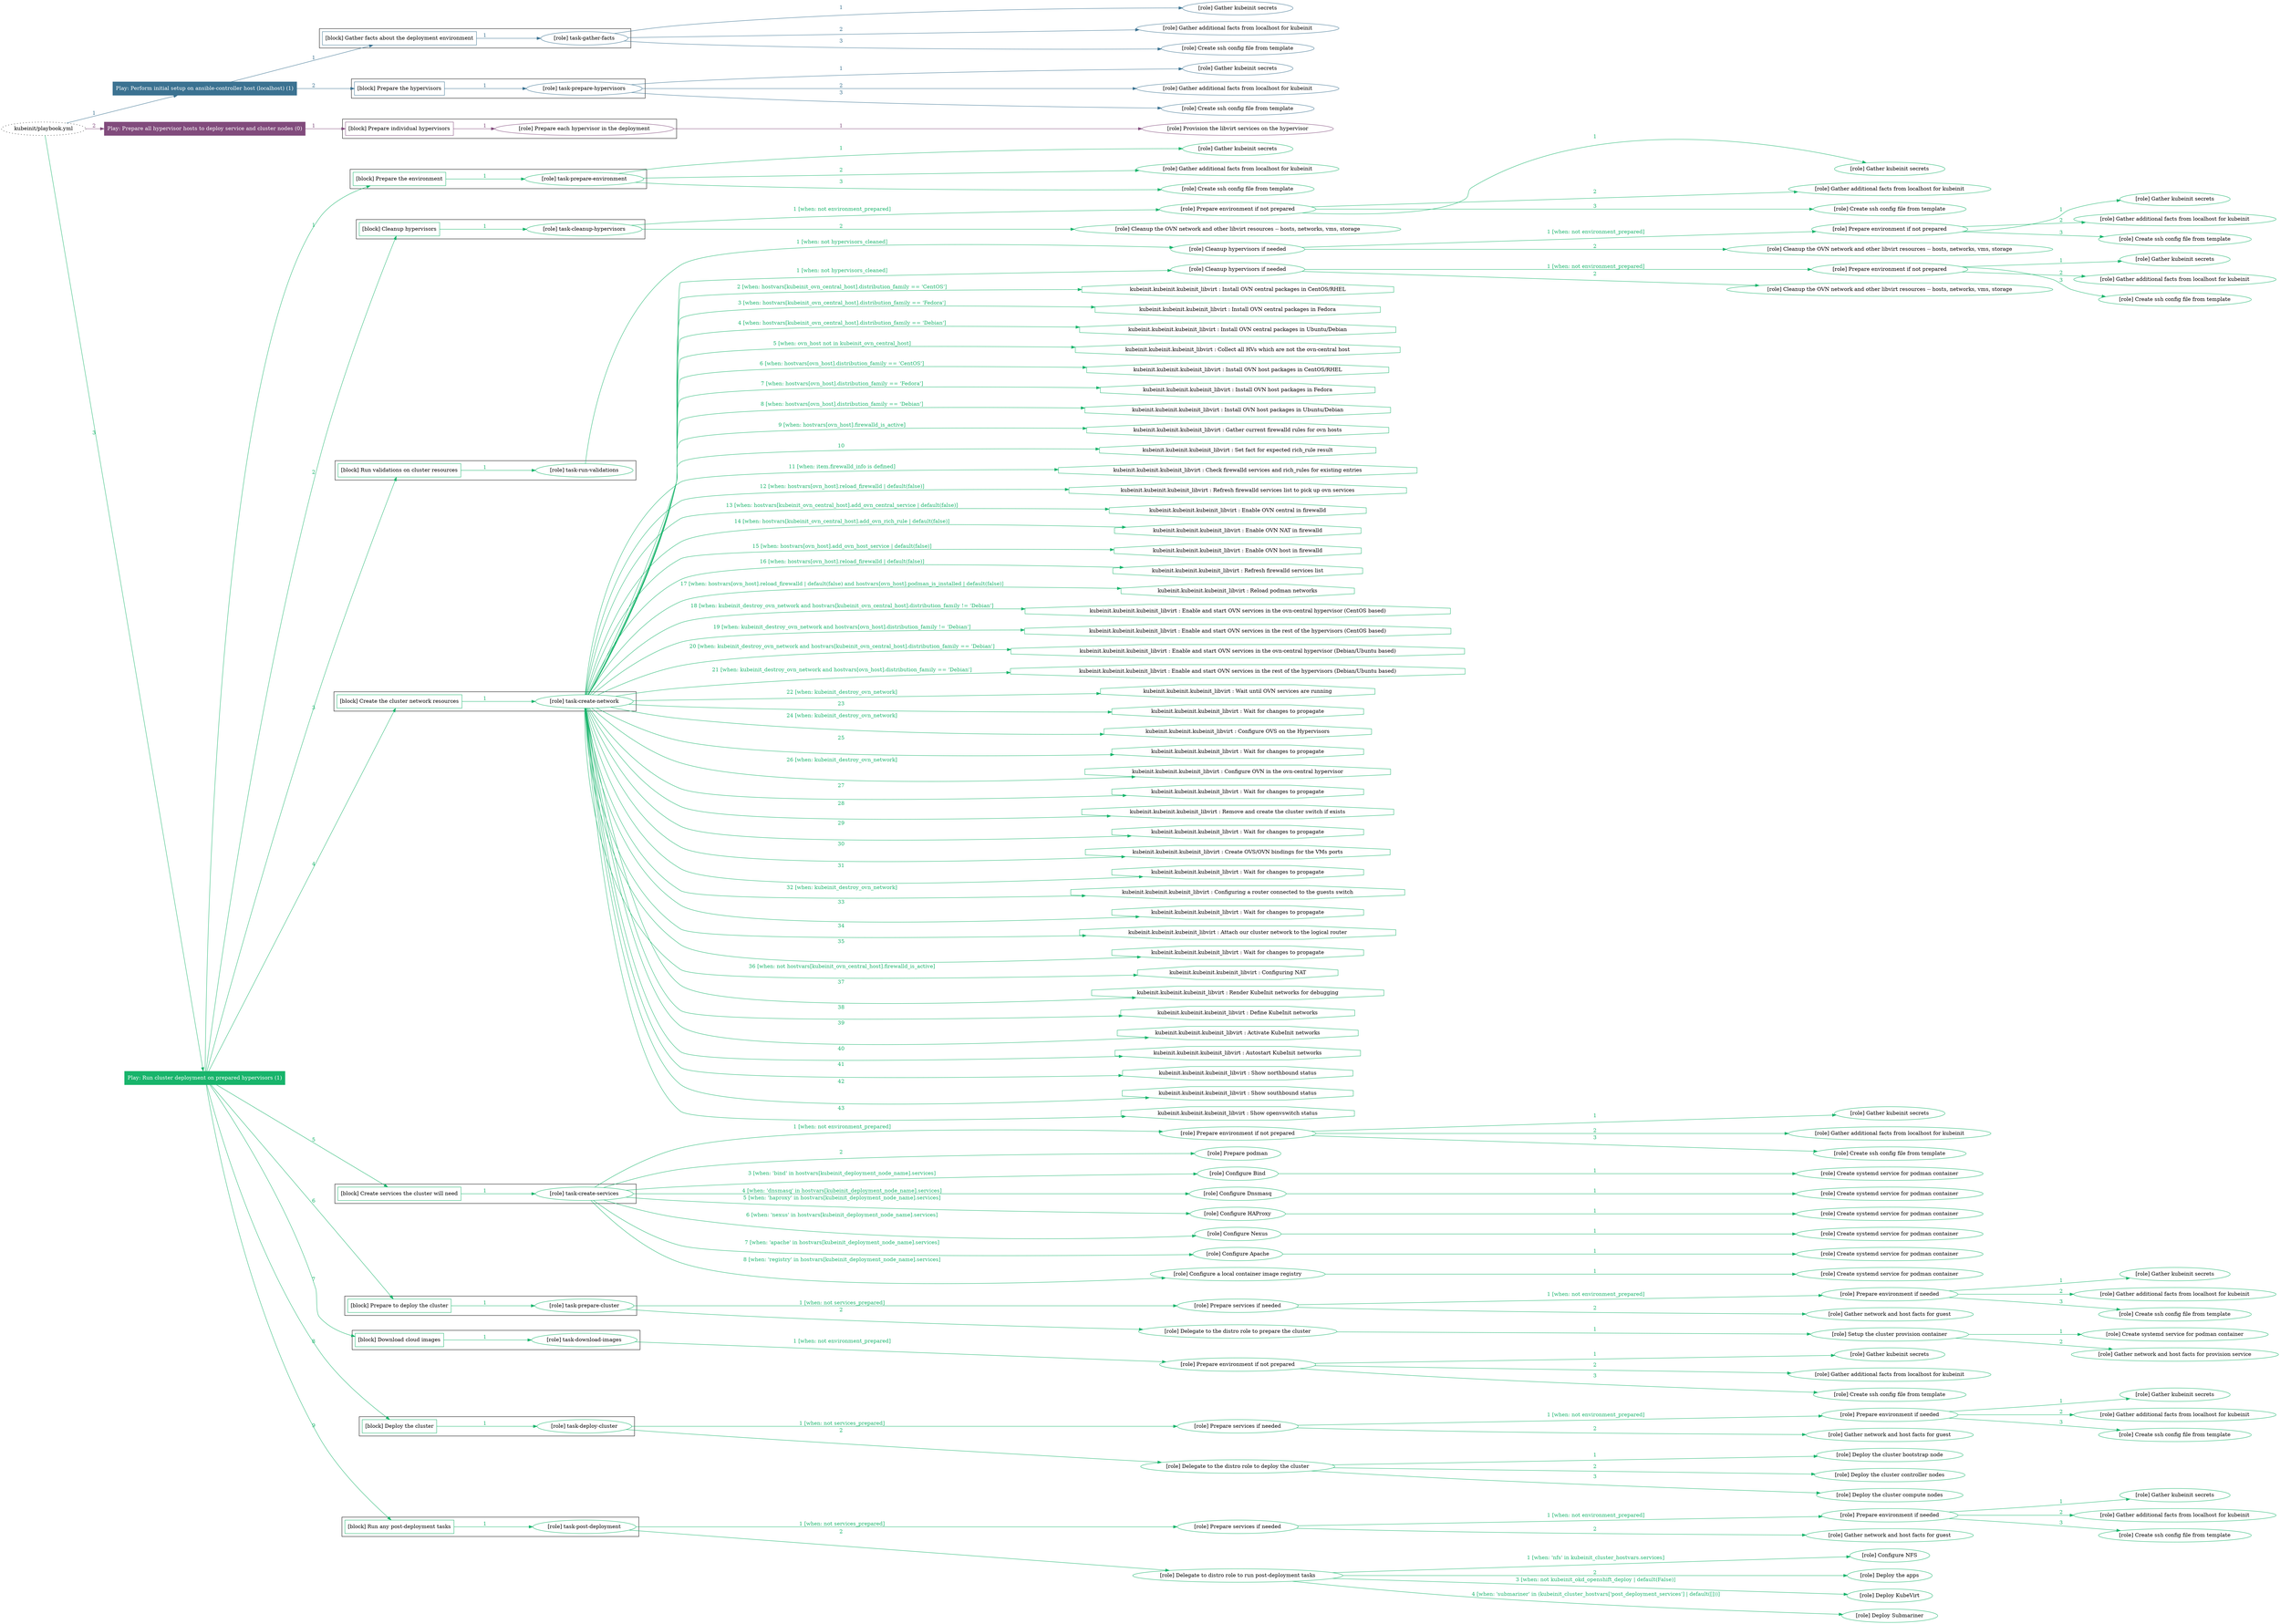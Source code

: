 digraph {
	graph [concentrate=true ordering=in rankdir=LR ratio=fill]
	edge [esep=5 sep=10]
	"kubeinit/playbook.yml" [URL="/home/runner/work/kubeinit/kubeinit/kubeinit/playbook.yml" id=playbook_6b825894 style=dotted]
	play_06c79fc9 [label="Play: Perform initial setup on ansible-controller host (localhost) (1)" URL="/home/runner/work/kubeinit/kubeinit/kubeinit/playbook.yml" color="#3b7291" fontcolor="#ffffff" id=play_06c79fc9 shape=box style=filled tooltip=localhost]
	"kubeinit/playbook.yml" -> play_06c79fc9 [label="1 " color="#3b7291" fontcolor="#3b7291" id=edge_7a28af0d labeltooltip="1 " tooltip="1 "]
	subgraph "Gather kubeinit secrets" {
		role_e8fae601 [label="[role] Gather kubeinit secrets" URL="/home/runner/.ansible/collections/ansible_collections/kubeinit/kubeinit/roles/kubeinit_prepare/tasks/gather_kubeinit_facts.yml" color="#3b7291" id=role_e8fae601 tooltip="Gather kubeinit secrets"]
	}
	subgraph "Gather additional facts from localhost for kubeinit" {
		role_49a35137 [label="[role] Gather additional facts from localhost for kubeinit" URL="/home/runner/.ansible/collections/ansible_collections/kubeinit/kubeinit/roles/kubeinit_prepare/tasks/gather_kubeinit_facts.yml" color="#3b7291" id=role_49a35137 tooltip="Gather additional facts from localhost for kubeinit"]
	}
	subgraph "Create ssh config file from template" {
		role_29436aad [label="[role] Create ssh config file from template" URL="/home/runner/.ansible/collections/ansible_collections/kubeinit/kubeinit/roles/kubeinit_prepare/tasks/gather_kubeinit_facts.yml" color="#3b7291" id=role_29436aad tooltip="Create ssh config file from template"]
	}
	subgraph "task-gather-facts" {
		role_92490a52 [label="[role] task-gather-facts" URL="/home/runner/work/kubeinit/kubeinit/kubeinit/playbook.yml" color="#3b7291" id=role_92490a52 tooltip="task-gather-facts"]
		role_92490a52 -> role_e8fae601 [label="1 " color="#3b7291" fontcolor="#3b7291" id=edge_6b03cb74 labeltooltip="1 " tooltip="1 "]
		role_92490a52 -> role_49a35137 [label="2 " color="#3b7291" fontcolor="#3b7291" id=edge_12f19138 labeltooltip="2 " tooltip="2 "]
		role_92490a52 -> role_29436aad [label="3 " color="#3b7291" fontcolor="#3b7291" id=edge_dca07dd8 labeltooltip="3 " tooltip="3 "]
	}
	subgraph "Gather kubeinit secrets" {
		role_16553428 [label="[role] Gather kubeinit secrets" URL="/home/runner/.ansible/collections/ansible_collections/kubeinit/kubeinit/roles/kubeinit_prepare/tasks/gather_kubeinit_facts.yml" color="#3b7291" id=role_16553428 tooltip="Gather kubeinit secrets"]
	}
	subgraph "Gather additional facts from localhost for kubeinit" {
		role_ebc02612 [label="[role] Gather additional facts from localhost for kubeinit" URL="/home/runner/.ansible/collections/ansible_collections/kubeinit/kubeinit/roles/kubeinit_prepare/tasks/gather_kubeinit_facts.yml" color="#3b7291" id=role_ebc02612 tooltip="Gather additional facts from localhost for kubeinit"]
	}
	subgraph "Create ssh config file from template" {
		role_d6645a28 [label="[role] Create ssh config file from template" URL="/home/runner/.ansible/collections/ansible_collections/kubeinit/kubeinit/roles/kubeinit_prepare/tasks/gather_kubeinit_facts.yml" color="#3b7291" id=role_d6645a28 tooltip="Create ssh config file from template"]
	}
	subgraph "task-prepare-hypervisors" {
		role_e820606a [label="[role] task-prepare-hypervisors" URL="/home/runner/work/kubeinit/kubeinit/kubeinit/playbook.yml" color="#3b7291" id=role_e820606a tooltip="task-prepare-hypervisors"]
		role_e820606a -> role_16553428 [label="1 " color="#3b7291" fontcolor="#3b7291" id=edge_6c4372a8 labeltooltip="1 " tooltip="1 "]
		role_e820606a -> role_ebc02612 [label="2 " color="#3b7291" fontcolor="#3b7291" id=edge_b5297087 labeltooltip="2 " tooltip="2 "]
		role_e820606a -> role_d6645a28 [label="3 " color="#3b7291" fontcolor="#3b7291" id=edge_fc18056c labeltooltip="3 " tooltip="3 "]
	}
	subgraph "Play: Perform initial setup on ansible-controller host (localhost) (1)" {
		play_06c79fc9 -> block_ae096f60 [label=1 color="#3b7291" fontcolor="#3b7291" id=edge_e7651c77 labeltooltip=1 tooltip=1]
		subgraph cluster_block_ae096f60 {
			block_ae096f60 [label="[block] Gather facts about the deployment environment" URL="/home/runner/work/kubeinit/kubeinit/kubeinit/playbook.yml" color="#3b7291" id=block_ae096f60 labeltooltip="Gather facts about the deployment environment" shape=box tooltip="Gather facts about the deployment environment"]
			block_ae096f60 -> role_92490a52 [label="1 " color="#3b7291" fontcolor="#3b7291" id=edge_56da934b labeltooltip="1 " tooltip="1 "]
		}
		play_06c79fc9 -> block_6bc8f184 [label=2 color="#3b7291" fontcolor="#3b7291" id=edge_46fd71b3 labeltooltip=2 tooltip=2]
		subgraph cluster_block_6bc8f184 {
			block_6bc8f184 [label="[block] Prepare the hypervisors" URL="/home/runner/work/kubeinit/kubeinit/kubeinit/playbook.yml" color="#3b7291" id=block_6bc8f184 labeltooltip="Prepare the hypervisors" shape=box tooltip="Prepare the hypervisors"]
			block_6bc8f184 -> role_e820606a [label="1 " color="#3b7291" fontcolor="#3b7291" id=edge_94287743 labeltooltip="1 " tooltip="1 "]
		}
	}
	play_6b6f931e [label="Play: Prepare all hypervisor hosts to deploy service and cluster nodes (0)" URL="/home/runner/work/kubeinit/kubeinit/kubeinit/playbook.yml" color="#814b7c" fontcolor="#ffffff" id=play_6b6f931e shape=box style=filled tooltip="Play: Prepare all hypervisor hosts to deploy service and cluster nodes (0)"]
	"kubeinit/playbook.yml" -> play_6b6f931e [label="2 " color="#814b7c" fontcolor="#814b7c" id=edge_cde09da2 labeltooltip="2 " tooltip="2 "]
	subgraph "Provision the libvirt services on the hypervisor" {
		role_ea36f326 [label="[role] Provision the libvirt services on the hypervisor" URL="/home/runner/.ansible/collections/ansible_collections/kubeinit/kubeinit/roles/kubeinit_prepare/tasks/prepare_hypervisor.yml" color="#814b7c" id=role_ea36f326 tooltip="Provision the libvirt services on the hypervisor"]
	}
	subgraph "Prepare each hypervisor in the deployment" {
		role_acf7d5e9 [label="[role] Prepare each hypervisor in the deployment" URL="/home/runner/work/kubeinit/kubeinit/kubeinit/playbook.yml" color="#814b7c" id=role_acf7d5e9 tooltip="Prepare each hypervisor in the deployment"]
		role_acf7d5e9 -> role_ea36f326 [label="1 " color="#814b7c" fontcolor="#814b7c" id=edge_de112996 labeltooltip="1 " tooltip="1 "]
	}
	subgraph "Play: Prepare all hypervisor hosts to deploy service and cluster nodes (0)" {
		play_6b6f931e -> block_8b2891fc [label=1 color="#814b7c" fontcolor="#814b7c" id=edge_be56f744 labeltooltip=1 tooltip=1]
		subgraph cluster_block_8b2891fc {
			block_8b2891fc [label="[block] Prepare individual hypervisors" URL="/home/runner/work/kubeinit/kubeinit/kubeinit/playbook.yml" color="#814b7c" id=block_8b2891fc labeltooltip="Prepare individual hypervisors" shape=box tooltip="Prepare individual hypervisors"]
			block_8b2891fc -> role_acf7d5e9 [label="1 " color="#814b7c" fontcolor="#814b7c" id=edge_0bddea1b labeltooltip="1 " tooltip="1 "]
		}
	}
	play_8d3de68a [label="Play: Run cluster deployment on prepared hypervisors (1)" URL="/home/runner/work/kubeinit/kubeinit/kubeinit/playbook.yml" color="#18b46b" fontcolor="#ffffff" id=play_8d3de68a shape=box style=filled tooltip=localhost]
	"kubeinit/playbook.yml" -> play_8d3de68a [label="3 " color="#18b46b" fontcolor="#18b46b" id=edge_ae1817d2 labeltooltip="3 " tooltip="3 "]
	subgraph "Gather kubeinit secrets" {
		role_254797a8 [label="[role] Gather kubeinit secrets" URL="/home/runner/.ansible/collections/ansible_collections/kubeinit/kubeinit/roles/kubeinit_prepare/tasks/gather_kubeinit_facts.yml" color="#18b46b" id=role_254797a8 tooltip="Gather kubeinit secrets"]
	}
	subgraph "Gather additional facts from localhost for kubeinit" {
		role_23668ade [label="[role] Gather additional facts from localhost for kubeinit" URL="/home/runner/.ansible/collections/ansible_collections/kubeinit/kubeinit/roles/kubeinit_prepare/tasks/gather_kubeinit_facts.yml" color="#18b46b" id=role_23668ade tooltip="Gather additional facts from localhost for kubeinit"]
	}
	subgraph "Create ssh config file from template" {
		role_ce23f079 [label="[role] Create ssh config file from template" URL="/home/runner/.ansible/collections/ansible_collections/kubeinit/kubeinit/roles/kubeinit_prepare/tasks/gather_kubeinit_facts.yml" color="#18b46b" id=role_ce23f079 tooltip="Create ssh config file from template"]
	}
	subgraph "task-prepare-environment" {
		role_5aeacf30 [label="[role] task-prepare-environment" URL="/home/runner/work/kubeinit/kubeinit/kubeinit/playbook.yml" color="#18b46b" id=role_5aeacf30 tooltip="task-prepare-environment"]
		role_5aeacf30 -> role_254797a8 [label="1 " color="#18b46b" fontcolor="#18b46b" id=edge_36dfd0ae labeltooltip="1 " tooltip="1 "]
		role_5aeacf30 -> role_23668ade [label="2 " color="#18b46b" fontcolor="#18b46b" id=edge_d19033ad labeltooltip="2 " tooltip="2 "]
		role_5aeacf30 -> role_ce23f079 [label="3 " color="#18b46b" fontcolor="#18b46b" id=edge_74ffdb7c labeltooltip="3 " tooltip="3 "]
	}
	subgraph "Gather kubeinit secrets" {
		role_543c7ec4 [label="[role] Gather kubeinit secrets" URL="/home/runner/.ansible/collections/ansible_collections/kubeinit/kubeinit/roles/kubeinit_prepare/tasks/gather_kubeinit_facts.yml" color="#18b46b" id=role_543c7ec4 tooltip="Gather kubeinit secrets"]
	}
	subgraph "Gather additional facts from localhost for kubeinit" {
		role_2a48a5dd [label="[role] Gather additional facts from localhost for kubeinit" URL="/home/runner/.ansible/collections/ansible_collections/kubeinit/kubeinit/roles/kubeinit_prepare/tasks/gather_kubeinit_facts.yml" color="#18b46b" id=role_2a48a5dd tooltip="Gather additional facts from localhost for kubeinit"]
	}
	subgraph "Create ssh config file from template" {
		role_eafa9a53 [label="[role] Create ssh config file from template" URL="/home/runner/.ansible/collections/ansible_collections/kubeinit/kubeinit/roles/kubeinit_prepare/tasks/gather_kubeinit_facts.yml" color="#18b46b" id=role_eafa9a53 tooltip="Create ssh config file from template"]
	}
	subgraph "Prepare environment if not prepared" {
		role_5e56e1ac [label="[role] Prepare environment if not prepared" URL="/home/runner/.ansible/collections/ansible_collections/kubeinit/kubeinit/roles/kubeinit_prepare/tasks/cleanup_hypervisors.yml" color="#18b46b" id=role_5e56e1ac tooltip="Prepare environment if not prepared"]
		role_5e56e1ac -> role_543c7ec4 [label="1 " color="#18b46b" fontcolor="#18b46b" id=edge_65099225 labeltooltip="1 " tooltip="1 "]
		role_5e56e1ac -> role_2a48a5dd [label="2 " color="#18b46b" fontcolor="#18b46b" id=edge_af71f0b9 labeltooltip="2 " tooltip="2 "]
		role_5e56e1ac -> role_eafa9a53 [label="3 " color="#18b46b" fontcolor="#18b46b" id=edge_7388678d labeltooltip="3 " tooltip="3 "]
	}
	subgraph "Cleanup the OVN network and other libvirt resources -- hosts, networks, vms, storage" {
		role_778ae354 [label="[role] Cleanup the OVN network and other libvirt resources -- hosts, networks, vms, storage" URL="/home/runner/.ansible/collections/ansible_collections/kubeinit/kubeinit/roles/kubeinit_prepare/tasks/cleanup_hypervisors.yml" color="#18b46b" id=role_778ae354 tooltip="Cleanup the OVN network and other libvirt resources -- hosts, networks, vms, storage"]
	}
	subgraph "task-cleanup-hypervisors" {
		role_4532452c [label="[role] task-cleanup-hypervisors" URL="/home/runner/work/kubeinit/kubeinit/kubeinit/playbook.yml" color="#18b46b" id=role_4532452c tooltip="task-cleanup-hypervisors"]
		role_4532452c -> role_5e56e1ac [label="1 [when: not environment_prepared]" color="#18b46b" fontcolor="#18b46b" id=edge_a7f7cc32 labeltooltip="1 [when: not environment_prepared]" tooltip="1 [when: not environment_prepared]"]
		role_4532452c -> role_778ae354 [label="2 " color="#18b46b" fontcolor="#18b46b" id=edge_b7438a5b labeltooltip="2 " tooltip="2 "]
	}
	subgraph "Gather kubeinit secrets" {
		role_270bbba6 [label="[role] Gather kubeinit secrets" URL="/home/runner/.ansible/collections/ansible_collections/kubeinit/kubeinit/roles/kubeinit_prepare/tasks/gather_kubeinit_facts.yml" color="#18b46b" id=role_270bbba6 tooltip="Gather kubeinit secrets"]
	}
	subgraph "Gather additional facts from localhost for kubeinit" {
		role_a676c435 [label="[role] Gather additional facts from localhost for kubeinit" URL="/home/runner/.ansible/collections/ansible_collections/kubeinit/kubeinit/roles/kubeinit_prepare/tasks/gather_kubeinit_facts.yml" color="#18b46b" id=role_a676c435 tooltip="Gather additional facts from localhost for kubeinit"]
	}
	subgraph "Create ssh config file from template" {
		role_1df8370c [label="[role] Create ssh config file from template" URL="/home/runner/.ansible/collections/ansible_collections/kubeinit/kubeinit/roles/kubeinit_prepare/tasks/gather_kubeinit_facts.yml" color="#18b46b" id=role_1df8370c tooltip="Create ssh config file from template"]
	}
	subgraph "Prepare environment if not prepared" {
		role_9b77eab6 [label="[role] Prepare environment if not prepared" URL="/home/runner/.ansible/collections/ansible_collections/kubeinit/kubeinit/roles/kubeinit_prepare/tasks/cleanup_hypervisors.yml" color="#18b46b" id=role_9b77eab6 tooltip="Prepare environment if not prepared"]
		role_9b77eab6 -> role_270bbba6 [label="1 " color="#18b46b" fontcolor="#18b46b" id=edge_4e443346 labeltooltip="1 " tooltip="1 "]
		role_9b77eab6 -> role_a676c435 [label="2 " color="#18b46b" fontcolor="#18b46b" id=edge_b39fbba5 labeltooltip="2 " tooltip="2 "]
		role_9b77eab6 -> role_1df8370c [label="3 " color="#18b46b" fontcolor="#18b46b" id=edge_854b25d5 labeltooltip="3 " tooltip="3 "]
	}
	subgraph "Cleanup the OVN network and other libvirt resources -- hosts, networks, vms, storage" {
		role_b68dcfa0 [label="[role] Cleanup the OVN network and other libvirt resources -- hosts, networks, vms, storage" URL="/home/runner/.ansible/collections/ansible_collections/kubeinit/kubeinit/roles/kubeinit_prepare/tasks/cleanup_hypervisors.yml" color="#18b46b" id=role_b68dcfa0 tooltip="Cleanup the OVN network and other libvirt resources -- hosts, networks, vms, storage"]
	}
	subgraph "Cleanup hypervisors if needed" {
		role_b7344b99 [label="[role] Cleanup hypervisors if needed" URL="/home/runner/.ansible/collections/ansible_collections/kubeinit/kubeinit/roles/kubeinit_validations/tasks/main.yml" color="#18b46b" id=role_b7344b99 tooltip="Cleanup hypervisors if needed"]
		role_b7344b99 -> role_9b77eab6 [label="1 [when: not environment_prepared]" color="#18b46b" fontcolor="#18b46b" id=edge_4e6c8c1e labeltooltip="1 [when: not environment_prepared]" tooltip="1 [when: not environment_prepared]"]
		role_b7344b99 -> role_b68dcfa0 [label="2 " color="#18b46b" fontcolor="#18b46b" id=edge_1aafc7fd labeltooltip="2 " tooltip="2 "]
	}
	subgraph "task-run-validations" {
		role_845cb390 [label="[role] task-run-validations" URL="/home/runner/work/kubeinit/kubeinit/kubeinit/playbook.yml" color="#18b46b" id=role_845cb390 tooltip="task-run-validations"]
		role_845cb390 -> role_b7344b99 [label="1 [when: not hypervisors_cleaned]" color="#18b46b" fontcolor="#18b46b" id=edge_c593ba90 labeltooltip="1 [when: not hypervisors_cleaned]" tooltip="1 [when: not hypervisors_cleaned]"]
	}
	subgraph "Gather kubeinit secrets" {
		role_a6b94635 [label="[role] Gather kubeinit secrets" URL="/home/runner/.ansible/collections/ansible_collections/kubeinit/kubeinit/roles/kubeinit_prepare/tasks/gather_kubeinit_facts.yml" color="#18b46b" id=role_a6b94635 tooltip="Gather kubeinit secrets"]
	}
	subgraph "Gather additional facts from localhost for kubeinit" {
		role_79cc6216 [label="[role] Gather additional facts from localhost for kubeinit" URL="/home/runner/.ansible/collections/ansible_collections/kubeinit/kubeinit/roles/kubeinit_prepare/tasks/gather_kubeinit_facts.yml" color="#18b46b" id=role_79cc6216 tooltip="Gather additional facts from localhost for kubeinit"]
	}
	subgraph "Create ssh config file from template" {
		role_f4591af8 [label="[role] Create ssh config file from template" URL="/home/runner/.ansible/collections/ansible_collections/kubeinit/kubeinit/roles/kubeinit_prepare/tasks/gather_kubeinit_facts.yml" color="#18b46b" id=role_f4591af8 tooltip="Create ssh config file from template"]
	}
	subgraph "Prepare environment if not prepared" {
		role_8b4bcc8b [label="[role] Prepare environment if not prepared" URL="/home/runner/.ansible/collections/ansible_collections/kubeinit/kubeinit/roles/kubeinit_prepare/tasks/cleanup_hypervisors.yml" color="#18b46b" id=role_8b4bcc8b tooltip="Prepare environment if not prepared"]
		role_8b4bcc8b -> role_a6b94635 [label="1 " color="#18b46b" fontcolor="#18b46b" id=edge_f733d56d labeltooltip="1 " tooltip="1 "]
		role_8b4bcc8b -> role_79cc6216 [label="2 " color="#18b46b" fontcolor="#18b46b" id=edge_990c0f39 labeltooltip="2 " tooltip="2 "]
		role_8b4bcc8b -> role_f4591af8 [label="3 " color="#18b46b" fontcolor="#18b46b" id=edge_ece7d8df labeltooltip="3 " tooltip="3 "]
	}
	subgraph "Cleanup the OVN network and other libvirt resources -- hosts, networks, vms, storage" {
		role_065ebae6 [label="[role] Cleanup the OVN network and other libvirt resources -- hosts, networks, vms, storage" URL="/home/runner/.ansible/collections/ansible_collections/kubeinit/kubeinit/roles/kubeinit_prepare/tasks/cleanup_hypervisors.yml" color="#18b46b" id=role_065ebae6 tooltip="Cleanup the OVN network and other libvirt resources -- hosts, networks, vms, storage"]
	}
	subgraph "Cleanup hypervisors if needed" {
		role_d8e56d71 [label="[role] Cleanup hypervisors if needed" URL="/home/runner/.ansible/collections/ansible_collections/kubeinit/kubeinit/roles/kubeinit_libvirt/tasks/create_network.yml" color="#18b46b" id=role_d8e56d71 tooltip="Cleanup hypervisors if needed"]
		role_d8e56d71 -> role_8b4bcc8b [label="1 [when: not environment_prepared]" color="#18b46b" fontcolor="#18b46b" id=edge_78abf000 labeltooltip="1 [when: not environment_prepared]" tooltip="1 [when: not environment_prepared]"]
		role_d8e56d71 -> role_065ebae6 [label="2 " color="#18b46b" fontcolor="#18b46b" id=edge_cbb5b3ce labeltooltip="2 " tooltip="2 "]
	}
	subgraph "task-create-network" {
		role_f565eca3 [label="[role] task-create-network" URL="/home/runner/work/kubeinit/kubeinit/kubeinit/playbook.yml" color="#18b46b" id=role_f565eca3 tooltip="task-create-network"]
		role_f565eca3 -> role_d8e56d71 [label="1 [when: not hypervisors_cleaned]" color="#18b46b" fontcolor="#18b46b" id=edge_01aedf7e labeltooltip="1 [when: not hypervisors_cleaned]" tooltip="1 [when: not hypervisors_cleaned]"]
		task_706c8f4d [label="kubeinit.kubeinit.kubeinit_libvirt : Install OVN central packages in CentOS/RHEL" URL="/home/runner/.ansible/collections/ansible_collections/kubeinit/kubeinit/roles/kubeinit_libvirt/tasks/create_network.yml" color="#18b46b" id=task_706c8f4d shape=octagon tooltip="kubeinit.kubeinit.kubeinit_libvirt : Install OVN central packages in CentOS/RHEL"]
		role_f565eca3 -> task_706c8f4d [label="2 [when: hostvars[kubeinit_ovn_central_host].distribution_family == 'CentOS']" color="#18b46b" fontcolor="#18b46b" id=edge_2ac9aec1 labeltooltip="2 [when: hostvars[kubeinit_ovn_central_host].distribution_family == 'CentOS']" tooltip="2 [when: hostvars[kubeinit_ovn_central_host].distribution_family == 'CentOS']"]
		task_765252ba [label="kubeinit.kubeinit.kubeinit_libvirt : Install OVN central packages in Fedora" URL="/home/runner/.ansible/collections/ansible_collections/kubeinit/kubeinit/roles/kubeinit_libvirt/tasks/create_network.yml" color="#18b46b" id=task_765252ba shape=octagon tooltip="kubeinit.kubeinit.kubeinit_libvirt : Install OVN central packages in Fedora"]
		role_f565eca3 -> task_765252ba [label="3 [when: hostvars[kubeinit_ovn_central_host].distribution_family == 'Fedora']" color="#18b46b" fontcolor="#18b46b" id=edge_9485d631 labeltooltip="3 [when: hostvars[kubeinit_ovn_central_host].distribution_family == 'Fedora']" tooltip="3 [when: hostvars[kubeinit_ovn_central_host].distribution_family == 'Fedora']"]
		task_1d5e5377 [label="kubeinit.kubeinit.kubeinit_libvirt : Install OVN central packages in Ubuntu/Debian" URL="/home/runner/.ansible/collections/ansible_collections/kubeinit/kubeinit/roles/kubeinit_libvirt/tasks/create_network.yml" color="#18b46b" id=task_1d5e5377 shape=octagon tooltip="kubeinit.kubeinit.kubeinit_libvirt : Install OVN central packages in Ubuntu/Debian"]
		role_f565eca3 -> task_1d5e5377 [label="4 [when: hostvars[kubeinit_ovn_central_host].distribution_family == 'Debian']" color="#18b46b" fontcolor="#18b46b" id=edge_8a27966e labeltooltip="4 [when: hostvars[kubeinit_ovn_central_host].distribution_family == 'Debian']" tooltip="4 [when: hostvars[kubeinit_ovn_central_host].distribution_family == 'Debian']"]
		task_e79c2e1c [label="kubeinit.kubeinit.kubeinit_libvirt : Collect all HVs which are not the ovn-central host" URL="/home/runner/.ansible/collections/ansible_collections/kubeinit/kubeinit/roles/kubeinit_libvirt/tasks/create_network.yml" color="#18b46b" id=task_e79c2e1c shape=octagon tooltip="kubeinit.kubeinit.kubeinit_libvirt : Collect all HVs which are not the ovn-central host"]
		role_f565eca3 -> task_e79c2e1c [label="5 [when: ovn_host not in kubeinit_ovn_central_host]" color="#18b46b" fontcolor="#18b46b" id=edge_9c6144c6 labeltooltip="5 [when: ovn_host not in kubeinit_ovn_central_host]" tooltip="5 [when: ovn_host not in kubeinit_ovn_central_host]"]
		task_83fd2e01 [label="kubeinit.kubeinit.kubeinit_libvirt : Install OVN host packages in CentOS/RHEL" URL="/home/runner/.ansible/collections/ansible_collections/kubeinit/kubeinit/roles/kubeinit_libvirt/tasks/create_network.yml" color="#18b46b" id=task_83fd2e01 shape=octagon tooltip="kubeinit.kubeinit.kubeinit_libvirt : Install OVN host packages in CentOS/RHEL"]
		role_f565eca3 -> task_83fd2e01 [label="6 [when: hostvars[ovn_host].distribution_family == 'CentOS']" color="#18b46b" fontcolor="#18b46b" id=edge_6be25a9a labeltooltip="6 [when: hostvars[ovn_host].distribution_family == 'CentOS']" tooltip="6 [when: hostvars[ovn_host].distribution_family == 'CentOS']"]
		task_7268045f [label="kubeinit.kubeinit.kubeinit_libvirt : Install OVN host packages in Fedora" URL="/home/runner/.ansible/collections/ansible_collections/kubeinit/kubeinit/roles/kubeinit_libvirt/tasks/create_network.yml" color="#18b46b" id=task_7268045f shape=octagon tooltip="kubeinit.kubeinit.kubeinit_libvirt : Install OVN host packages in Fedora"]
		role_f565eca3 -> task_7268045f [label="7 [when: hostvars[ovn_host].distribution_family == 'Fedora']" color="#18b46b" fontcolor="#18b46b" id=edge_e337ce79 labeltooltip="7 [when: hostvars[ovn_host].distribution_family == 'Fedora']" tooltip="7 [when: hostvars[ovn_host].distribution_family == 'Fedora']"]
		task_38fae10d [label="kubeinit.kubeinit.kubeinit_libvirt : Install OVN host packages in Ubuntu/Debian" URL="/home/runner/.ansible/collections/ansible_collections/kubeinit/kubeinit/roles/kubeinit_libvirt/tasks/create_network.yml" color="#18b46b" id=task_38fae10d shape=octagon tooltip="kubeinit.kubeinit.kubeinit_libvirt : Install OVN host packages in Ubuntu/Debian"]
		role_f565eca3 -> task_38fae10d [label="8 [when: hostvars[ovn_host].distribution_family == 'Debian']" color="#18b46b" fontcolor="#18b46b" id=edge_5cfc841a labeltooltip="8 [when: hostvars[ovn_host].distribution_family == 'Debian']" tooltip="8 [when: hostvars[ovn_host].distribution_family == 'Debian']"]
		task_9cba87ed [label="kubeinit.kubeinit.kubeinit_libvirt : Gather current firewalld rules for ovn hosts" URL="/home/runner/.ansible/collections/ansible_collections/kubeinit/kubeinit/roles/kubeinit_libvirt/tasks/create_network.yml" color="#18b46b" id=task_9cba87ed shape=octagon tooltip="kubeinit.kubeinit.kubeinit_libvirt : Gather current firewalld rules for ovn hosts"]
		role_f565eca3 -> task_9cba87ed [label="9 [when: hostvars[ovn_host].firewalld_is_active]" color="#18b46b" fontcolor="#18b46b" id=edge_65a3f555 labeltooltip="9 [when: hostvars[ovn_host].firewalld_is_active]" tooltip="9 [when: hostvars[ovn_host].firewalld_is_active]"]
		task_a0323c45 [label="kubeinit.kubeinit.kubeinit_libvirt : Set fact for expected rich_rule result" URL="/home/runner/.ansible/collections/ansible_collections/kubeinit/kubeinit/roles/kubeinit_libvirt/tasks/create_network.yml" color="#18b46b" id=task_a0323c45 shape=octagon tooltip="kubeinit.kubeinit.kubeinit_libvirt : Set fact for expected rich_rule result"]
		role_f565eca3 -> task_a0323c45 [label="10 " color="#18b46b" fontcolor="#18b46b" id=edge_fdc53d87 labeltooltip="10 " tooltip="10 "]
		task_7d536cd0 [label="kubeinit.kubeinit.kubeinit_libvirt : Check firewalld services and rich_rules for existing entries" URL="/home/runner/.ansible/collections/ansible_collections/kubeinit/kubeinit/roles/kubeinit_libvirt/tasks/create_network.yml" color="#18b46b" id=task_7d536cd0 shape=octagon tooltip="kubeinit.kubeinit.kubeinit_libvirt : Check firewalld services and rich_rules for existing entries"]
		role_f565eca3 -> task_7d536cd0 [label="11 [when: item.firewalld_info is defined]" color="#18b46b" fontcolor="#18b46b" id=edge_da7b52e6 labeltooltip="11 [when: item.firewalld_info is defined]" tooltip="11 [when: item.firewalld_info is defined]"]
		task_3841ae6e [label="kubeinit.kubeinit.kubeinit_libvirt : Refresh firewalld services list to pick up ovn services" URL="/home/runner/.ansible/collections/ansible_collections/kubeinit/kubeinit/roles/kubeinit_libvirt/tasks/create_network.yml" color="#18b46b" id=task_3841ae6e shape=octagon tooltip="kubeinit.kubeinit.kubeinit_libvirt : Refresh firewalld services list to pick up ovn services"]
		role_f565eca3 -> task_3841ae6e [label="12 [when: hostvars[ovn_host].reload_firewalld | default(false)]" color="#18b46b" fontcolor="#18b46b" id=edge_03845f21 labeltooltip="12 [when: hostvars[ovn_host].reload_firewalld | default(false)]" tooltip="12 [when: hostvars[ovn_host].reload_firewalld | default(false)]"]
		task_c92ef91b [label="kubeinit.kubeinit.kubeinit_libvirt : Enable OVN central in firewalld" URL="/home/runner/.ansible/collections/ansible_collections/kubeinit/kubeinit/roles/kubeinit_libvirt/tasks/create_network.yml" color="#18b46b" id=task_c92ef91b shape=octagon tooltip="kubeinit.kubeinit.kubeinit_libvirt : Enable OVN central in firewalld"]
		role_f565eca3 -> task_c92ef91b [label="13 [when: hostvars[kubeinit_ovn_central_host].add_ovn_central_service | default(false)]" color="#18b46b" fontcolor="#18b46b" id=edge_4941a644 labeltooltip="13 [when: hostvars[kubeinit_ovn_central_host].add_ovn_central_service | default(false)]" tooltip="13 [when: hostvars[kubeinit_ovn_central_host].add_ovn_central_service | default(false)]"]
		task_94a7860d [label="kubeinit.kubeinit.kubeinit_libvirt : Enable OVN NAT in firewalld" URL="/home/runner/.ansible/collections/ansible_collections/kubeinit/kubeinit/roles/kubeinit_libvirt/tasks/create_network.yml" color="#18b46b" id=task_94a7860d shape=octagon tooltip="kubeinit.kubeinit.kubeinit_libvirt : Enable OVN NAT in firewalld"]
		role_f565eca3 -> task_94a7860d [label="14 [when: hostvars[kubeinit_ovn_central_host].add_ovn_rich_rule | default(false)]" color="#18b46b" fontcolor="#18b46b" id=edge_5368274e labeltooltip="14 [when: hostvars[kubeinit_ovn_central_host].add_ovn_rich_rule | default(false)]" tooltip="14 [when: hostvars[kubeinit_ovn_central_host].add_ovn_rich_rule | default(false)]"]
		task_259d9abd [label="kubeinit.kubeinit.kubeinit_libvirt : Enable OVN host in firewalld" URL="/home/runner/.ansible/collections/ansible_collections/kubeinit/kubeinit/roles/kubeinit_libvirt/tasks/create_network.yml" color="#18b46b" id=task_259d9abd shape=octagon tooltip="kubeinit.kubeinit.kubeinit_libvirt : Enable OVN host in firewalld"]
		role_f565eca3 -> task_259d9abd [label="15 [when: hostvars[ovn_host].add_ovn_host_service | default(false)]" color="#18b46b" fontcolor="#18b46b" id=edge_c37f2518 labeltooltip="15 [when: hostvars[ovn_host].add_ovn_host_service | default(false)]" tooltip="15 [when: hostvars[ovn_host].add_ovn_host_service | default(false)]"]
		task_0e4c32a9 [label="kubeinit.kubeinit.kubeinit_libvirt : Refresh firewalld services list" URL="/home/runner/.ansible/collections/ansible_collections/kubeinit/kubeinit/roles/kubeinit_libvirt/tasks/create_network.yml" color="#18b46b" id=task_0e4c32a9 shape=octagon tooltip="kubeinit.kubeinit.kubeinit_libvirt : Refresh firewalld services list"]
		role_f565eca3 -> task_0e4c32a9 [label="16 [when: hostvars[ovn_host].reload_firewalld | default(false)]" color="#18b46b" fontcolor="#18b46b" id=edge_d9dd2373 labeltooltip="16 [when: hostvars[ovn_host].reload_firewalld | default(false)]" tooltip="16 [when: hostvars[ovn_host].reload_firewalld | default(false)]"]
		task_91b5b4fb [label="kubeinit.kubeinit.kubeinit_libvirt : Reload podman networks" URL="/home/runner/.ansible/collections/ansible_collections/kubeinit/kubeinit/roles/kubeinit_libvirt/tasks/create_network.yml" color="#18b46b" id=task_91b5b4fb shape=octagon tooltip="kubeinit.kubeinit.kubeinit_libvirt : Reload podman networks"]
		role_f565eca3 -> task_91b5b4fb [label="17 [when: hostvars[ovn_host].reload_firewalld | default(false) and hostvars[ovn_host].podman_is_installed | default(false)]" color="#18b46b" fontcolor="#18b46b" id=edge_58c6fc0b labeltooltip="17 [when: hostvars[ovn_host].reload_firewalld | default(false) and hostvars[ovn_host].podman_is_installed | default(false)]" tooltip="17 [when: hostvars[ovn_host].reload_firewalld | default(false) and hostvars[ovn_host].podman_is_installed | default(false)]"]
		task_280f323c [label="kubeinit.kubeinit.kubeinit_libvirt : Enable and start OVN services in the ovn-central hypervisor (CentOS based)" URL="/home/runner/.ansible/collections/ansible_collections/kubeinit/kubeinit/roles/kubeinit_libvirt/tasks/create_network.yml" color="#18b46b" id=task_280f323c shape=octagon tooltip="kubeinit.kubeinit.kubeinit_libvirt : Enable and start OVN services in the ovn-central hypervisor (CentOS based)"]
		role_f565eca3 -> task_280f323c [label="18 [when: kubeinit_destroy_ovn_network and hostvars[kubeinit_ovn_central_host].distribution_family != 'Debian']" color="#18b46b" fontcolor="#18b46b" id=edge_03a3f226 labeltooltip="18 [when: kubeinit_destroy_ovn_network and hostvars[kubeinit_ovn_central_host].distribution_family != 'Debian']" tooltip="18 [when: kubeinit_destroy_ovn_network and hostvars[kubeinit_ovn_central_host].distribution_family != 'Debian']"]
		task_56be0548 [label="kubeinit.kubeinit.kubeinit_libvirt : Enable and start OVN services in the rest of the hypervisors (CentOS based)" URL="/home/runner/.ansible/collections/ansible_collections/kubeinit/kubeinit/roles/kubeinit_libvirt/tasks/create_network.yml" color="#18b46b" id=task_56be0548 shape=octagon tooltip="kubeinit.kubeinit.kubeinit_libvirt : Enable and start OVN services in the rest of the hypervisors (CentOS based)"]
		role_f565eca3 -> task_56be0548 [label="19 [when: kubeinit_destroy_ovn_network and hostvars[ovn_host].distribution_family != 'Debian']" color="#18b46b" fontcolor="#18b46b" id=edge_52df7edc labeltooltip="19 [when: kubeinit_destroy_ovn_network and hostvars[ovn_host].distribution_family != 'Debian']" tooltip="19 [when: kubeinit_destroy_ovn_network and hostvars[ovn_host].distribution_family != 'Debian']"]
		task_529333bb [label="kubeinit.kubeinit.kubeinit_libvirt : Enable and start OVN services in the ovn-central hypervisor (Debian/Ubuntu based)" URL="/home/runner/.ansible/collections/ansible_collections/kubeinit/kubeinit/roles/kubeinit_libvirt/tasks/create_network.yml" color="#18b46b" id=task_529333bb shape=octagon tooltip="kubeinit.kubeinit.kubeinit_libvirt : Enable and start OVN services in the ovn-central hypervisor (Debian/Ubuntu based)"]
		role_f565eca3 -> task_529333bb [label="20 [when: kubeinit_destroy_ovn_network and hostvars[kubeinit_ovn_central_host].distribution_family == 'Debian']" color="#18b46b" fontcolor="#18b46b" id=edge_f82cee1e labeltooltip="20 [when: kubeinit_destroy_ovn_network and hostvars[kubeinit_ovn_central_host].distribution_family == 'Debian']" tooltip="20 [when: kubeinit_destroy_ovn_network and hostvars[kubeinit_ovn_central_host].distribution_family == 'Debian']"]
		task_cc32b39d [label="kubeinit.kubeinit.kubeinit_libvirt : Enable and start OVN services in the rest of the hypervisors (Debian/Ubuntu based)" URL="/home/runner/.ansible/collections/ansible_collections/kubeinit/kubeinit/roles/kubeinit_libvirt/tasks/create_network.yml" color="#18b46b" id=task_cc32b39d shape=octagon tooltip="kubeinit.kubeinit.kubeinit_libvirt : Enable and start OVN services in the rest of the hypervisors (Debian/Ubuntu based)"]
		role_f565eca3 -> task_cc32b39d [label="21 [when: kubeinit_destroy_ovn_network and hostvars[ovn_host].distribution_family == 'Debian']" color="#18b46b" fontcolor="#18b46b" id=edge_a7007714 labeltooltip="21 [when: kubeinit_destroy_ovn_network and hostvars[ovn_host].distribution_family == 'Debian']" tooltip="21 [when: kubeinit_destroy_ovn_network and hostvars[ovn_host].distribution_family == 'Debian']"]
		task_c507c48a [label="kubeinit.kubeinit.kubeinit_libvirt : Wait until OVN services are running" URL="/home/runner/.ansible/collections/ansible_collections/kubeinit/kubeinit/roles/kubeinit_libvirt/tasks/create_network.yml" color="#18b46b" id=task_c507c48a shape=octagon tooltip="kubeinit.kubeinit.kubeinit_libvirt : Wait until OVN services are running"]
		role_f565eca3 -> task_c507c48a [label="22 [when: kubeinit_destroy_ovn_network]" color="#18b46b" fontcolor="#18b46b" id=edge_9c7f26d5 labeltooltip="22 [when: kubeinit_destroy_ovn_network]" tooltip="22 [when: kubeinit_destroy_ovn_network]"]
		task_9d1742fd [label="kubeinit.kubeinit.kubeinit_libvirt : Wait for changes to propagate" URL="/home/runner/.ansible/collections/ansible_collections/kubeinit/kubeinit/roles/kubeinit_libvirt/tasks/create_network.yml" color="#18b46b" id=task_9d1742fd shape=octagon tooltip="kubeinit.kubeinit.kubeinit_libvirt : Wait for changes to propagate"]
		role_f565eca3 -> task_9d1742fd [label="23 " color="#18b46b" fontcolor="#18b46b" id=edge_cddae16e labeltooltip="23 " tooltip="23 "]
		task_9fbf024e [label="kubeinit.kubeinit.kubeinit_libvirt : Configure OVS on the Hypervisors" URL="/home/runner/.ansible/collections/ansible_collections/kubeinit/kubeinit/roles/kubeinit_libvirt/tasks/create_network.yml" color="#18b46b" id=task_9fbf024e shape=octagon tooltip="kubeinit.kubeinit.kubeinit_libvirt : Configure OVS on the Hypervisors"]
		role_f565eca3 -> task_9fbf024e [label="24 [when: kubeinit_destroy_ovn_network]" color="#18b46b" fontcolor="#18b46b" id=edge_bd0ffc00 labeltooltip="24 [when: kubeinit_destroy_ovn_network]" tooltip="24 [when: kubeinit_destroy_ovn_network]"]
		task_e1c3108a [label="kubeinit.kubeinit.kubeinit_libvirt : Wait for changes to propagate" URL="/home/runner/.ansible/collections/ansible_collections/kubeinit/kubeinit/roles/kubeinit_libvirt/tasks/create_network.yml" color="#18b46b" id=task_e1c3108a shape=octagon tooltip="kubeinit.kubeinit.kubeinit_libvirt : Wait for changes to propagate"]
		role_f565eca3 -> task_e1c3108a [label="25 " color="#18b46b" fontcolor="#18b46b" id=edge_df81a0b7 labeltooltip="25 " tooltip="25 "]
		task_704faf0f [label="kubeinit.kubeinit.kubeinit_libvirt : Configure OVN in the ovn-central hypervisor" URL="/home/runner/.ansible/collections/ansible_collections/kubeinit/kubeinit/roles/kubeinit_libvirt/tasks/create_network.yml" color="#18b46b" id=task_704faf0f shape=octagon tooltip="kubeinit.kubeinit.kubeinit_libvirt : Configure OVN in the ovn-central hypervisor"]
		role_f565eca3 -> task_704faf0f [label="26 [when: kubeinit_destroy_ovn_network]" color="#18b46b" fontcolor="#18b46b" id=edge_ac432672 labeltooltip="26 [when: kubeinit_destroy_ovn_network]" tooltip="26 [when: kubeinit_destroy_ovn_network]"]
		task_95887c3d [label="kubeinit.kubeinit.kubeinit_libvirt : Wait for changes to propagate" URL="/home/runner/.ansible/collections/ansible_collections/kubeinit/kubeinit/roles/kubeinit_libvirt/tasks/create_network.yml" color="#18b46b" id=task_95887c3d shape=octagon tooltip="kubeinit.kubeinit.kubeinit_libvirt : Wait for changes to propagate"]
		role_f565eca3 -> task_95887c3d [label="27 " color="#18b46b" fontcolor="#18b46b" id=edge_27b93c81 labeltooltip="27 " tooltip="27 "]
		task_d918d683 [label="kubeinit.kubeinit.kubeinit_libvirt : Remove and create the cluster switch if exists" URL="/home/runner/.ansible/collections/ansible_collections/kubeinit/kubeinit/roles/kubeinit_libvirt/tasks/create_network.yml" color="#18b46b" id=task_d918d683 shape=octagon tooltip="kubeinit.kubeinit.kubeinit_libvirt : Remove and create the cluster switch if exists"]
		role_f565eca3 -> task_d918d683 [label="28 " color="#18b46b" fontcolor="#18b46b" id=edge_6c5c25ce labeltooltip="28 " tooltip="28 "]
		task_080cdf76 [label="kubeinit.kubeinit.kubeinit_libvirt : Wait for changes to propagate" URL="/home/runner/.ansible/collections/ansible_collections/kubeinit/kubeinit/roles/kubeinit_libvirt/tasks/create_network.yml" color="#18b46b" id=task_080cdf76 shape=octagon tooltip="kubeinit.kubeinit.kubeinit_libvirt : Wait for changes to propagate"]
		role_f565eca3 -> task_080cdf76 [label="29 " color="#18b46b" fontcolor="#18b46b" id=edge_606bd72b labeltooltip="29 " tooltip="29 "]
		task_a153a222 [label="kubeinit.kubeinit.kubeinit_libvirt : Create OVS/OVN bindings for the VMs ports" URL="/home/runner/.ansible/collections/ansible_collections/kubeinit/kubeinit/roles/kubeinit_libvirt/tasks/create_network.yml" color="#18b46b" id=task_a153a222 shape=octagon tooltip="kubeinit.kubeinit.kubeinit_libvirt : Create OVS/OVN bindings for the VMs ports"]
		role_f565eca3 -> task_a153a222 [label="30 " color="#18b46b" fontcolor="#18b46b" id=edge_c2d68d90 labeltooltip="30 " tooltip="30 "]
		task_01036180 [label="kubeinit.kubeinit.kubeinit_libvirt : Wait for changes to propagate" URL="/home/runner/.ansible/collections/ansible_collections/kubeinit/kubeinit/roles/kubeinit_libvirt/tasks/create_network.yml" color="#18b46b" id=task_01036180 shape=octagon tooltip="kubeinit.kubeinit.kubeinit_libvirt : Wait for changes to propagate"]
		role_f565eca3 -> task_01036180 [label="31 " color="#18b46b" fontcolor="#18b46b" id=edge_a006d7d7 labeltooltip="31 " tooltip="31 "]
		task_10345aa1 [label="kubeinit.kubeinit.kubeinit_libvirt : Configuring a router connected to the guests switch" URL="/home/runner/.ansible/collections/ansible_collections/kubeinit/kubeinit/roles/kubeinit_libvirt/tasks/create_network.yml" color="#18b46b" id=task_10345aa1 shape=octagon tooltip="kubeinit.kubeinit.kubeinit_libvirt : Configuring a router connected to the guests switch"]
		role_f565eca3 -> task_10345aa1 [label="32 [when: kubeinit_destroy_ovn_network]" color="#18b46b" fontcolor="#18b46b" id=edge_dbaf767a labeltooltip="32 [when: kubeinit_destroy_ovn_network]" tooltip="32 [when: kubeinit_destroy_ovn_network]"]
		task_ffaa1219 [label="kubeinit.kubeinit.kubeinit_libvirt : Wait for changes to propagate" URL="/home/runner/.ansible/collections/ansible_collections/kubeinit/kubeinit/roles/kubeinit_libvirt/tasks/create_network.yml" color="#18b46b" id=task_ffaa1219 shape=octagon tooltip="kubeinit.kubeinit.kubeinit_libvirt : Wait for changes to propagate"]
		role_f565eca3 -> task_ffaa1219 [label="33 " color="#18b46b" fontcolor="#18b46b" id=edge_1dcd2b02 labeltooltip="33 " tooltip="33 "]
		task_1159aa00 [label="kubeinit.kubeinit.kubeinit_libvirt : Attach our cluster network to the logical router" URL="/home/runner/.ansible/collections/ansible_collections/kubeinit/kubeinit/roles/kubeinit_libvirt/tasks/create_network.yml" color="#18b46b" id=task_1159aa00 shape=octagon tooltip="kubeinit.kubeinit.kubeinit_libvirt : Attach our cluster network to the logical router"]
		role_f565eca3 -> task_1159aa00 [label="34 " color="#18b46b" fontcolor="#18b46b" id=edge_f5d63a86 labeltooltip="34 " tooltip="34 "]
		task_486e7d17 [label="kubeinit.kubeinit.kubeinit_libvirt : Wait for changes to propagate" URL="/home/runner/.ansible/collections/ansible_collections/kubeinit/kubeinit/roles/kubeinit_libvirt/tasks/create_network.yml" color="#18b46b" id=task_486e7d17 shape=octagon tooltip="kubeinit.kubeinit.kubeinit_libvirt : Wait for changes to propagate"]
		role_f565eca3 -> task_486e7d17 [label="35 " color="#18b46b" fontcolor="#18b46b" id=edge_9a0545db labeltooltip="35 " tooltip="35 "]
		task_e65ebe2d [label="kubeinit.kubeinit.kubeinit_libvirt : Configuring NAT" URL="/home/runner/.ansible/collections/ansible_collections/kubeinit/kubeinit/roles/kubeinit_libvirt/tasks/create_network.yml" color="#18b46b" id=task_e65ebe2d shape=octagon tooltip="kubeinit.kubeinit.kubeinit_libvirt : Configuring NAT"]
		role_f565eca3 -> task_e65ebe2d [label="36 [when: not hostvars[kubeinit_ovn_central_host].firewalld_is_active]" color="#18b46b" fontcolor="#18b46b" id=edge_6dafdc10 labeltooltip="36 [when: not hostvars[kubeinit_ovn_central_host].firewalld_is_active]" tooltip="36 [when: not hostvars[kubeinit_ovn_central_host].firewalld_is_active]"]
		task_607c669a [label="kubeinit.kubeinit.kubeinit_libvirt : Render KubeInit networks for debugging" URL="/home/runner/.ansible/collections/ansible_collections/kubeinit/kubeinit/roles/kubeinit_libvirt/tasks/create_network.yml" color="#18b46b" id=task_607c669a shape=octagon tooltip="kubeinit.kubeinit.kubeinit_libvirt : Render KubeInit networks for debugging"]
		role_f565eca3 -> task_607c669a [label="37 " color="#18b46b" fontcolor="#18b46b" id=edge_ffcf2f1b labeltooltip="37 " tooltip="37 "]
		task_10c84c46 [label="kubeinit.kubeinit.kubeinit_libvirt : Define KubeInit networks" URL="/home/runner/.ansible/collections/ansible_collections/kubeinit/kubeinit/roles/kubeinit_libvirt/tasks/create_network.yml" color="#18b46b" id=task_10c84c46 shape=octagon tooltip="kubeinit.kubeinit.kubeinit_libvirt : Define KubeInit networks"]
		role_f565eca3 -> task_10c84c46 [label="38 " color="#18b46b" fontcolor="#18b46b" id=edge_c229d220 labeltooltip="38 " tooltip="38 "]
		task_27f20783 [label="kubeinit.kubeinit.kubeinit_libvirt : Activate KubeInit networks" URL="/home/runner/.ansible/collections/ansible_collections/kubeinit/kubeinit/roles/kubeinit_libvirt/tasks/create_network.yml" color="#18b46b" id=task_27f20783 shape=octagon tooltip="kubeinit.kubeinit.kubeinit_libvirt : Activate KubeInit networks"]
		role_f565eca3 -> task_27f20783 [label="39 " color="#18b46b" fontcolor="#18b46b" id=edge_3a835ce1 labeltooltip="39 " tooltip="39 "]
		task_a753884b [label="kubeinit.kubeinit.kubeinit_libvirt : Autostart KubeInit networks" URL="/home/runner/.ansible/collections/ansible_collections/kubeinit/kubeinit/roles/kubeinit_libvirt/tasks/create_network.yml" color="#18b46b" id=task_a753884b shape=octagon tooltip="kubeinit.kubeinit.kubeinit_libvirt : Autostart KubeInit networks"]
		role_f565eca3 -> task_a753884b [label="40 " color="#18b46b" fontcolor="#18b46b" id=edge_2c6d5609 labeltooltip="40 " tooltip="40 "]
		task_957c7c70 [label="kubeinit.kubeinit.kubeinit_libvirt : Show northbound status" URL="/home/runner/.ansible/collections/ansible_collections/kubeinit/kubeinit/roles/kubeinit_libvirt/tasks/create_network.yml" color="#18b46b" id=task_957c7c70 shape=octagon tooltip="kubeinit.kubeinit.kubeinit_libvirt : Show northbound status"]
		role_f565eca3 -> task_957c7c70 [label="41 " color="#18b46b" fontcolor="#18b46b" id=edge_736b9ed2 labeltooltip="41 " tooltip="41 "]
		task_d312c0d7 [label="kubeinit.kubeinit.kubeinit_libvirt : Show southbound status" URL="/home/runner/.ansible/collections/ansible_collections/kubeinit/kubeinit/roles/kubeinit_libvirt/tasks/create_network.yml" color="#18b46b" id=task_d312c0d7 shape=octagon tooltip="kubeinit.kubeinit.kubeinit_libvirt : Show southbound status"]
		role_f565eca3 -> task_d312c0d7 [label="42 " color="#18b46b" fontcolor="#18b46b" id=edge_4cbc7c3c labeltooltip="42 " tooltip="42 "]
		task_1d1bc3f1 [label="kubeinit.kubeinit.kubeinit_libvirt : Show openvswitch status" URL="/home/runner/.ansible/collections/ansible_collections/kubeinit/kubeinit/roles/kubeinit_libvirt/tasks/create_network.yml" color="#18b46b" id=task_1d1bc3f1 shape=octagon tooltip="kubeinit.kubeinit.kubeinit_libvirt : Show openvswitch status"]
		role_f565eca3 -> task_1d1bc3f1 [label="43 " color="#18b46b" fontcolor="#18b46b" id=edge_3d50db78 labeltooltip="43 " tooltip="43 "]
	}
	subgraph "Gather kubeinit secrets" {
		role_98625d77 [label="[role] Gather kubeinit secrets" URL="/home/runner/.ansible/collections/ansible_collections/kubeinit/kubeinit/roles/kubeinit_prepare/tasks/gather_kubeinit_facts.yml" color="#18b46b" id=role_98625d77 tooltip="Gather kubeinit secrets"]
	}
	subgraph "Gather additional facts from localhost for kubeinit" {
		role_affc0981 [label="[role] Gather additional facts from localhost for kubeinit" URL="/home/runner/.ansible/collections/ansible_collections/kubeinit/kubeinit/roles/kubeinit_prepare/tasks/gather_kubeinit_facts.yml" color="#18b46b" id=role_affc0981 tooltip="Gather additional facts from localhost for kubeinit"]
	}
	subgraph "Create ssh config file from template" {
		role_1b1dc914 [label="[role] Create ssh config file from template" URL="/home/runner/.ansible/collections/ansible_collections/kubeinit/kubeinit/roles/kubeinit_prepare/tasks/gather_kubeinit_facts.yml" color="#18b46b" id=role_1b1dc914 tooltip="Create ssh config file from template"]
	}
	subgraph "Prepare environment if not prepared" {
		role_0e8da565 [label="[role] Prepare environment if not prepared" URL="/home/runner/.ansible/collections/ansible_collections/kubeinit/kubeinit/roles/kubeinit_services/tasks/main.yml" color="#18b46b" id=role_0e8da565 tooltip="Prepare environment if not prepared"]
		role_0e8da565 -> role_98625d77 [label="1 " color="#18b46b" fontcolor="#18b46b" id=edge_0f2751b0 labeltooltip="1 " tooltip="1 "]
		role_0e8da565 -> role_affc0981 [label="2 " color="#18b46b" fontcolor="#18b46b" id=edge_7e8fd16a labeltooltip="2 " tooltip="2 "]
		role_0e8da565 -> role_1b1dc914 [label="3 " color="#18b46b" fontcolor="#18b46b" id=edge_27d65039 labeltooltip="3 " tooltip="3 "]
	}
	subgraph "Prepare podman" {
		role_9bfd60b1 [label="[role] Prepare podman" URL="/home/runner/.ansible/collections/ansible_collections/kubeinit/kubeinit/roles/kubeinit_services/tasks/00_create_service_pod.yml" color="#18b46b" id=role_9bfd60b1 tooltip="Prepare podman"]
	}
	subgraph "Create systemd service for podman container" {
		role_e7c8f19a [label="[role] Create systemd service for podman container" URL="/home/runner/.ansible/collections/ansible_collections/kubeinit/kubeinit/roles/kubeinit_bind/tasks/main.yml" color="#18b46b" id=role_e7c8f19a tooltip="Create systemd service for podman container"]
	}
	subgraph "Configure Bind" {
		role_e10034ec [label="[role] Configure Bind" URL="/home/runner/.ansible/collections/ansible_collections/kubeinit/kubeinit/roles/kubeinit_services/tasks/start_services_containers.yml" color="#18b46b" id=role_e10034ec tooltip="Configure Bind"]
		role_e10034ec -> role_e7c8f19a [label="1 " color="#18b46b" fontcolor="#18b46b" id=edge_828fc518 labeltooltip="1 " tooltip="1 "]
	}
	subgraph "Create systemd service for podman container" {
		role_19094a89 [label="[role] Create systemd service for podman container" URL="/home/runner/.ansible/collections/ansible_collections/kubeinit/kubeinit/roles/kubeinit_dnsmasq/tasks/main.yml" color="#18b46b" id=role_19094a89 tooltip="Create systemd service for podman container"]
	}
	subgraph "Configure Dnsmasq" {
		role_a988f16d [label="[role] Configure Dnsmasq" URL="/home/runner/.ansible/collections/ansible_collections/kubeinit/kubeinit/roles/kubeinit_services/tasks/start_services_containers.yml" color="#18b46b" id=role_a988f16d tooltip="Configure Dnsmasq"]
		role_a988f16d -> role_19094a89 [label="1 " color="#18b46b" fontcolor="#18b46b" id=edge_3b933a46 labeltooltip="1 " tooltip="1 "]
	}
	subgraph "Create systemd service for podman container" {
		role_1fcdc06e [label="[role] Create systemd service for podman container" URL="/home/runner/.ansible/collections/ansible_collections/kubeinit/kubeinit/roles/kubeinit_haproxy/tasks/main.yml" color="#18b46b" id=role_1fcdc06e tooltip="Create systemd service for podman container"]
	}
	subgraph "Configure HAProxy" {
		role_586e55e2 [label="[role] Configure HAProxy" URL="/home/runner/.ansible/collections/ansible_collections/kubeinit/kubeinit/roles/kubeinit_services/tasks/start_services_containers.yml" color="#18b46b" id=role_586e55e2 tooltip="Configure HAProxy"]
		role_586e55e2 -> role_1fcdc06e [label="1 " color="#18b46b" fontcolor="#18b46b" id=edge_b3cddf90 labeltooltip="1 " tooltip="1 "]
	}
	subgraph "Create systemd service for podman container" {
		role_bff4dd73 [label="[role] Create systemd service for podman container" URL="/home/runner/.ansible/collections/ansible_collections/kubeinit/kubeinit/roles/kubeinit_nexus/tasks/main.yml" color="#18b46b" id=role_bff4dd73 tooltip="Create systemd service for podman container"]
	}
	subgraph "Configure Nexus" {
		role_724c1f12 [label="[role] Configure Nexus" URL="/home/runner/.ansible/collections/ansible_collections/kubeinit/kubeinit/roles/kubeinit_services/tasks/start_services_containers.yml" color="#18b46b" id=role_724c1f12 tooltip="Configure Nexus"]
		role_724c1f12 -> role_bff4dd73 [label="1 " color="#18b46b" fontcolor="#18b46b" id=edge_8d5e6988 labeltooltip="1 " tooltip="1 "]
	}
	subgraph "Create systemd service for podman container" {
		role_06c390d2 [label="[role] Create systemd service for podman container" URL="/home/runner/.ansible/collections/ansible_collections/kubeinit/kubeinit/roles/kubeinit_apache/tasks/main.yml" color="#18b46b" id=role_06c390d2 tooltip="Create systemd service for podman container"]
	}
	subgraph "Configure Apache" {
		role_7dffe6d9 [label="[role] Configure Apache" URL="/home/runner/.ansible/collections/ansible_collections/kubeinit/kubeinit/roles/kubeinit_services/tasks/start_services_containers.yml" color="#18b46b" id=role_7dffe6d9 tooltip="Configure Apache"]
		role_7dffe6d9 -> role_06c390d2 [label="1 " color="#18b46b" fontcolor="#18b46b" id=edge_cf23af3e labeltooltip="1 " tooltip="1 "]
	}
	subgraph "Create systemd service for podman container" {
		role_cf257675 [label="[role] Create systemd service for podman container" URL="/home/runner/.ansible/collections/ansible_collections/kubeinit/kubeinit/roles/kubeinit_registry/tasks/main.yml" color="#18b46b" id=role_cf257675 tooltip="Create systemd service for podman container"]
	}
	subgraph "Configure a local container image registry" {
		role_54f9285b [label="[role] Configure a local container image registry" URL="/home/runner/.ansible/collections/ansible_collections/kubeinit/kubeinit/roles/kubeinit_services/tasks/start_services_containers.yml" color="#18b46b" id=role_54f9285b tooltip="Configure a local container image registry"]
		role_54f9285b -> role_cf257675 [label="1 " color="#18b46b" fontcolor="#18b46b" id=edge_106a7dcb labeltooltip="1 " tooltip="1 "]
	}
	subgraph "task-create-services" {
		role_c8eeedb9 [label="[role] task-create-services" URL="/home/runner/work/kubeinit/kubeinit/kubeinit/playbook.yml" color="#18b46b" id=role_c8eeedb9 tooltip="task-create-services"]
		role_c8eeedb9 -> role_0e8da565 [label="1 [when: not environment_prepared]" color="#18b46b" fontcolor="#18b46b" id=edge_55790b9d labeltooltip="1 [when: not environment_prepared]" tooltip="1 [when: not environment_prepared]"]
		role_c8eeedb9 -> role_9bfd60b1 [label="2 " color="#18b46b" fontcolor="#18b46b" id=edge_c01eadff labeltooltip="2 " tooltip="2 "]
		role_c8eeedb9 -> role_e10034ec [label="3 [when: 'bind' in hostvars[kubeinit_deployment_node_name].services]" color="#18b46b" fontcolor="#18b46b" id=edge_a1d74bf8 labeltooltip="3 [when: 'bind' in hostvars[kubeinit_deployment_node_name].services]" tooltip="3 [when: 'bind' in hostvars[kubeinit_deployment_node_name].services]"]
		role_c8eeedb9 -> role_a988f16d [label="4 [when: 'dnsmasq' in hostvars[kubeinit_deployment_node_name].services]" color="#18b46b" fontcolor="#18b46b" id=edge_4437e19c labeltooltip="4 [when: 'dnsmasq' in hostvars[kubeinit_deployment_node_name].services]" tooltip="4 [when: 'dnsmasq' in hostvars[kubeinit_deployment_node_name].services]"]
		role_c8eeedb9 -> role_586e55e2 [label="5 [when: 'haproxy' in hostvars[kubeinit_deployment_node_name].services]" color="#18b46b" fontcolor="#18b46b" id=edge_e070c4e6 labeltooltip="5 [when: 'haproxy' in hostvars[kubeinit_deployment_node_name].services]" tooltip="5 [when: 'haproxy' in hostvars[kubeinit_deployment_node_name].services]"]
		role_c8eeedb9 -> role_724c1f12 [label="6 [when: 'nexus' in hostvars[kubeinit_deployment_node_name].services]" color="#18b46b" fontcolor="#18b46b" id=edge_ec6ee350 labeltooltip="6 [when: 'nexus' in hostvars[kubeinit_deployment_node_name].services]" tooltip="6 [when: 'nexus' in hostvars[kubeinit_deployment_node_name].services]"]
		role_c8eeedb9 -> role_7dffe6d9 [label="7 [when: 'apache' in hostvars[kubeinit_deployment_node_name].services]" color="#18b46b" fontcolor="#18b46b" id=edge_c68c973f labeltooltip="7 [when: 'apache' in hostvars[kubeinit_deployment_node_name].services]" tooltip="7 [when: 'apache' in hostvars[kubeinit_deployment_node_name].services]"]
		role_c8eeedb9 -> role_54f9285b [label="8 [when: 'registry' in hostvars[kubeinit_deployment_node_name].services]" color="#18b46b" fontcolor="#18b46b" id=edge_19994e5a labeltooltip="8 [when: 'registry' in hostvars[kubeinit_deployment_node_name].services]" tooltip="8 [when: 'registry' in hostvars[kubeinit_deployment_node_name].services]"]
	}
	subgraph "Gather kubeinit secrets" {
		role_d561421b [label="[role] Gather kubeinit secrets" URL="/home/runner/.ansible/collections/ansible_collections/kubeinit/kubeinit/roles/kubeinit_prepare/tasks/gather_kubeinit_facts.yml" color="#18b46b" id=role_d561421b tooltip="Gather kubeinit secrets"]
	}
	subgraph "Gather additional facts from localhost for kubeinit" {
		role_79ca7841 [label="[role] Gather additional facts from localhost for kubeinit" URL="/home/runner/.ansible/collections/ansible_collections/kubeinit/kubeinit/roles/kubeinit_prepare/tasks/gather_kubeinit_facts.yml" color="#18b46b" id=role_79ca7841 tooltip="Gather additional facts from localhost for kubeinit"]
	}
	subgraph "Create ssh config file from template" {
		role_bfcb2d6d [label="[role] Create ssh config file from template" URL="/home/runner/.ansible/collections/ansible_collections/kubeinit/kubeinit/roles/kubeinit_prepare/tasks/gather_kubeinit_facts.yml" color="#18b46b" id=role_bfcb2d6d tooltip="Create ssh config file from template"]
	}
	subgraph "Prepare environment if needed" {
		role_665daa25 [label="[role] Prepare environment if needed" URL="/home/runner/.ansible/collections/ansible_collections/kubeinit/kubeinit/roles/kubeinit_services/tasks/prepare_services.yml" color="#18b46b" id=role_665daa25 tooltip="Prepare environment if needed"]
		role_665daa25 -> role_d561421b [label="1 " color="#18b46b" fontcolor="#18b46b" id=edge_34e33c75 labeltooltip="1 " tooltip="1 "]
		role_665daa25 -> role_79ca7841 [label="2 " color="#18b46b" fontcolor="#18b46b" id=edge_693428f5 labeltooltip="2 " tooltip="2 "]
		role_665daa25 -> role_bfcb2d6d [label="3 " color="#18b46b" fontcolor="#18b46b" id=edge_488915a6 labeltooltip="3 " tooltip="3 "]
	}
	subgraph "Gather network and host facts for guest" {
		role_8324f911 [label="[role] Gather network and host facts for guest" URL="/home/runner/.ansible/collections/ansible_collections/kubeinit/kubeinit/roles/kubeinit_services/tasks/prepare_services.yml" color="#18b46b" id=role_8324f911 tooltip="Gather network and host facts for guest"]
	}
	subgraph "Prepare services if needed" {
		role_1d5457df [label="[role] Prepare services if needed" URL="/home/runner/.ansible/collections/ansible_collections/kubeinit/kubeinit/roles/kubeinit_prepare/tasks/prepare_cluster.yml" color="#18b46b" id=role_1d5457df tooltip="Prepare services if needed"]
		role_1d5457df -> role_665daa25 [label="1 [when: not environment_prepared]" color="#18b46b" fontcolor="#18b46b" id=edge_ccf925f1 labeltooltip="1 [when: not environment_prepared]" tooltip="1 [when: not environment_prepared]"]
		role_1d5457df -> role_8324f911 [label="2 " color="#18b46b" fontcolor="#18b46b" id=edge_c9b1fc78 labeltooltip="2 " tooltip="2 "]
	}
	subgraph "Create systemd service for podman container" {
		role_85116b2c [label="[role] Create systemd service for podman container" URL="/home/runner/.ansible/collections/ansible_collections/kubeinit/kubeinit/roles/kubeinit_services/tasks/create_provision_container.yml" color="#18b46b" id=role_85116b2c tooltip="Create systemd service for podman container"]
	}
	subgraph "Gather network and host facts for provision service" {
		role_6759e5a2 [label="[role] Gather network and host facts for provision service" URL="/home/runner/.ansible/collections/ansible_collections/kubeinit/kubeinit/roles/kubeinit_services/tasks/create_provision_container.yml" color="#18b46b" id=role_6759e5a2 tooltip="Gather network and host facts for provision service"]
	}
	subgraph "Setup the cluster provision container" {
		role_300eb73a [label="[role] Setup the cluster provision container" URL="/home/runner/.ansible/collections/ansible_collections/kubeinit/kubeinit/roles/kubeinit_okd/tasks/prepare_cluster.yml" color="#18b46b" id=role_300eb73a tooltip="Setup the cluster provision container"]
		role_300eb73a -> role_85116b2c [label="1 " color="#18b46b" fontcolor="#18b46b" id=edge_08f83073 labeltooltip="1 " tooltip="1 "]
		role_300eb73a -> role_6759e5a2 [label="2 " color="#18b46b" fontcolor="#18b46b" id=edge_a4afe0af labeltooltip="2 " tooltip="2 "]
	}
	subgraph "Delegate to the distro role to prepare the cluster" {
		role_bdc310bd [label="[role] Delegate to the distro role to prepare the cluster" URL="/home/runner/.ansible/collections/ansible_collections/kubeinit/kubeinit/roles/kubeinit_prepare/tasks/prepare_cluster.yml" color="#18b46b" id=role_bdc310bd tooltip="Delegate to the distro role to prepare the cluster"]
		role_bdc310bd -> role_300eb73a [label="1 " color="#18b46b" fontcolor="#18b46b" id=edge_53e76dd3 labeltooltip="1 " tooltip="1 "]
	}
	subgraph "task-prepare-cluster" {
		role_25007c23 [label="[role] task-prepare-cluster" URL="/home/runner/work/kubeinit/kubeinit/kubeinit/playbook.yml" color="#18b46b" id=role_25007c23 tooltip="task-prepare-cluster"]
		role_25007c23 -> role_1d5457df [label="1 [when: not services_prepared]" color="#18b46b" fontcolor="#18b46b" id=edge_5dddc724 labeltooltip="1 [when: not services_prepared]" tooltip="1 [when: not services_prepared]"]
		role_25007c23 -> role_bdc310bd [label="2 " color="#18b46b" fontcolor="#18b46b" id=edge_415332cf labeltooltip="2 " tooltip="2 "]
	}
	subgraph "Gather kubeinit secrets" {
		role_22f8437b [label="[role] Gather kubeinit secrets" URL="/home/runner/.ansible/collections/ansible_collections/kubeinit/kubeinit/roles/kubeinit_prepare/tasks/gather_kubeinit_facts.yml" color="#18b46b" id=role_22f8437b tooltip="Gather kubeinit secrets"]
	}
	subgraph "Gather additional facts from localhost for kubeinit" {
		role_02c4bb8c [label="[role] Gather additional facts from localhost for kubeinit" URL="/home/runner/.ansible/collections/ansible_collections/kubeinit/kubeinit/roles/kubeinit_prepare/tasks/gather_kubeinit_facts.yml" color="#18b46b" id=role_02c4bb8c tooltip="Gather additional facts from localhost for kubeinit"]
	}
	subgraph "Create ssh config file from template" {
		role_bda1b558 [label="[role] Create ssh config file from template" URL="/home/runner/.ansible/collections/ansible_collections/kubeinit/kubeinit/roles/kubeinit_prepare/tasks/gather_kubeinit_facts.yml" color="#18b46b" id=role_bda1b558 tooltip="Create ssh config file from template"]
	}
	subgraph "Prepare environment if not prepared" {
		role_ce1c8bee [label="[role] Prepare environment if not prepared" URL="/home/runner/.ansible/collections/ansible_collections/kubeinit/kubeinit/roles/kubeinit_libvirt/tasks/download_cloud_images.yml" color="#18b46b" id=role_ce1c8bee tooltip="Prepare environment if not prepared"]
		role_ce1c8bee -> role_22f8437b [label="1 " color="#18b46b" fontcolor="#18b46b" id=edge_bd2b0314 labeltooltip="1 " tooltip="1 "]
		role_ce1c8bee -> role_02c4bb8c [label="2 " color="#18b46b" fontcolor="#18b46b" id=edge_5f2d6abf labeltooltip="2 " tooltip="2 "]
		role_ce1c8bee -> role_bda1b558 [label="3 " color="#18b46b" fontcolor="#18b46b" id=edge_ba9403be labeltooltip="3 " tooltip="3 "]
	}
	subgraph "task-download-images" {
		role_2b41d30c [label="[role] task-download-images" URL="/home/runner/work/kubeinit/kubeinit/kubeinit/playbook.yml" color="#18b46b" id=role_2b41d30c tooltip="task-download-images"]
		role_2b41d30c -> role_ce1c8bee [label="1 [when: not environment_prepared]" color="#18b46b" fontcolor="#18b46b" id=edge_436e814f labeltooltip="1 [when: not environment_prepared]" tooltip="1 [when: not environment_prepared]"]
	}
	subgraph "Gather kubeinit secrets" {
		role_26a3fd81 [label="[role] Gather kubeinit secrets" URL="/home/runner/.ansible/collections/ansible_collections/kubeinit/kubeinit/roles/kubeinit_prepare/tasks/gather_kubeinit_facts.yml" color="#18b46b" id=role_26a3fd81 tooltip="Gather kubeinit secrets"]
	}
	subgraph "Gather additional facts from localhost for kubeinit" {
		role_4e6673e5 [label="[role] Gather additional facts from localhost for kubeinit" URL="/home/runner/.ansible/collections/ansible_collections/kubeinit/kubeinit/roles/kubeinit_prepare/tasks/gather_kubeinit_facts.yml" color="#18b46b" id=role_4e6673e5 tooltip="Gather additional facts from localhost for kubeinit"]
	}
	subgraph "Create ssh config file from template" {
		role_b297a2b9 [label="[role] Create ssh config file from template" URL="/home/runner/.ansible/collections/ansible_collections/kubeinit/kubeinit/roles/kubeinit_prepare/tasks/gather_kubeinit_facts.yml" color="#18b46b" id=role_b297a2b9 tooltip="Create ssh config file from template"]
	}
	subgraph "Prepare environment if needed" {
		role_71a2cff8 [label="[role] Prepare environment if needed" URL="/home/runner/.ansible/collections/ansible_collections/kubeinit/kubeinit/roles/kubeinit_services/tasks/prepare_services.yml" color="#18b46b" id=role_71a2cff8 tooltip="Prepare environment if needed"]
		role_71a2cff8 -> role_26a3fd81 [label="1 " color="#18b46b" fontcolor="#18b46b" id=edge_1f444f31 labeltooltip="1 " tooltip="1 "]
		role_71a2cff8 -> role_4e6673e5 [label="2 " color="#18b46b" fontcolor="#18b46b" id=edge_ad830dcb labeltooltip="2 " tooltip="2 "]
		role_71a2cff8 -> role_b297a2b9 [label="3 " color="#18b46b" fontcolor="#18b46b" id=edge_42e15e6e labeltooltip="3 " tooltip="3 "]
	}
	subgraph "Gather network and host facts for guest" {
		role_a0dc4d35 [label="[role] Gather network and host facts for guest" URL="/home/runner/.ansible/collections/ansible_collections/kubeinit/kubeinit/roles/kubeinit_services/tasks/prepare_services.yml" color="#18b46b" id=role_a0dc4d35 tooltip="Gather network and host facts for guest"]
	}
	subgraph "Prepare services if needed" {
		role_133b793d [label="[role] Prepare services if needed" URL="/home/runner/.ansible/collections/ansible_collections/kubeinit/kubeinit/roles/kubeinit_prepare/tasks/deploy_cluster.yml" color="#18b46b" id=role_133b793d tooltip="Prepare services if needed"]
		role_133b793d -> role_71a2cff8 [label="1 [when: not environment_prepared]" color="#18b46b" fontcolor="#18b46b" id=edge_1af5470e labeltooltip="1 [when: not environment_prepared]" tooltip="1 [when: not environment_prepared]"]
		role_133b793d -> role_a0dc4d35 [label="2 " color="#18b46b" fontcolor="#18b46b" id=edge_03d11fbc labeltooltip="2 " tooltip="2 "]
	}
	subgraph "Deploy the cluster bootstrap node" {
		role_ba43df06 [label="[role] Deploy the cluster bootstrap node" URL="/home/runner/.ansible/collections/ansible_collections/kubeinit/kubeinit/roles/kubeinit_okd/tasks/main.yml" color="#18b46b" id=role_ba43df06 tooltip="Deploy the cluster bootstrap node"]
	}
	subgraph "Deploy the cluster controller nodes" {
		role_ba4d2ddb [label="[role] Deploy the cluster controller nodes" URL="/home/runner/.ansible/collections/ansible_collections/kubeinit/kubeinit/roles/kubeinit_okd/tasks/main.yml" color="#18b46b" id=role_ba4d2ddb tooltip="Deploy the cluster controller nodes"]
	}
	subgraph "Deploy the cluster compute nodes" {
		role_4a00d927 [label="[role] Deploy the cluster compute nodes" URL="/home/runner/.ansible/collections/ansible_collections/kubeinit/kubeinit/roles/kubeinit_okd/tasks/main.yml" color="#18b46b" id=role_4a00d927 tooltip="Deploy the cluster compute nodes"]
	}
	subgraph "Delegate to the distro role to deploy the cluster" {
		role_9627a629 [label="[role] Delegate to the distro role to deploy the cluster" URL="/home/runner/.ansible/collections/ansible_collections/kubeinit/kubeinit/roles/kubeinit_prepare/tasks/deploy_cluster.yml" color="#18b46b" id=role_9627a629 tooltip="Delegate to the distro role to deploy the cluster"]
		role_9627a629 -> role_ba43df06 [label="1 " color="#18b46b" fontcolor="#18b46b" id=edge_0354fd92 labeltooltip="1 " tooltip="1 "]
		role_9627a629 -> role_ba4d2ddb [label="2 " color="#18b46b" fontcolor="#18b46b" id=edge_007a487f labeltooltip="2 " tooltip="2 "]
		role_9627a629 -> role_4a00d927 [label="3 " color="#18b46b" fontcolor="#18b46b" id=edge_f89cea8a labeltooltip="3 " tooltip="3 "]
	}
	subgraph "task-deploy-cluster" {
		role_35fb254a [label="[role] task-deploy-cluster" URL="/home/runner/work/kubeinit/kubeinit/kubeinit/playbook.yml" color="#18b46b" id=role_35fb254a tooltip="task-deploy-cluster"]
		role_35fb254a -> role_133b793d [label="1 [when: not services_prepared]" color="#18b46b" fontcolor="#18b46b" id=edge_bebe8884 labeltooltip="1 [when: not services_prepared]" tooltip="1 [when: not services_prepared]"]
		role_35fb254a -> role_9627a629 [label="2 " color="#18b46b" fontcolor="#18b46b" id=edge_ac5f5642 labeltooltip="2 " tooltip="2 "]
	}
	subgraph "Gather kubeinit secrets" {
		role_6cb5f53c [label="[role] Gather kubeinit secrets" URL="/home/runner/.ansible/collections/ansible_collections/kubeinit/kubeinit/roles/kubeinit_prepare/tasks/gather_kubeinit_facts.yml" color="#18b46b" id=role_6cb5f53c tooltip="Gather kubeinit secrets"]
	}
	subgraph "Gather additional facts from localhost for kubeinit" {
		role_77580a40 [label="[role] Gather additional facts from localhost for kubeinit" URL="/home/runner/.ansible/collections/ansible_collections/kubeinit/kubeinit/roles/kubeinit_prepare/tasks/gather_kubeinit_facts.yml" color="#18b46b" id=role_77580a40 tooltip="Gather additional facts from localhost for kubeinit"]
	}
	subgraph "Create ssh config file from template" {
		role_d0c0332f [label="[role] Create ssh config file from template" URL="/home/runner/.ansible/collections/ansible_collections/kubeinit/kubeinit/roles/kubeinit_prepare/tasks/gather_kubeinit_facts.yml" color="#18b46b" id=role_d0c0332f tooltip="Create ssh config file from template"]
	}
	subgraph "Prepare environment if needed" {
		role_e6bb6894 [label="[role] Prepare environment if needed" URL="/home/runner/.ansible/collections/ansible_collections/kubeinit/kubeinit/roles/kubeinit_services/tasks/prepare_services.yml" color="#18b46b" id=role_e6bb6894 tooltip="Prepare environment if needed"]
		role_e6bb6894 -> role_6cb5f53c [label="1 " color="#18b46b" fontcolor="#18b46b" id=edge_ad198af5 labeltooltip="1 " tooltip="1 "]
		role_e6bb6894 -> role_77580a40 [label="2 " color="#18b46b" fontcolor="#18b46b" id=edge_16b13553 labeltooltip="2 " tooltip="2 "]
		role_e6bb6894 -> role_d0c0332f [label="3 " color="#18b46b" fontcolor="#18b46b" id=edge_5a8dd981 labeltooltip="3 " tooltip="3 "]
	}
	subgraph "Gather network and host facts for guest" {
		role_687e68dd [label="[role] Gather network and host facts for guest" URL="/home/runner/.ansible/collections/ansible_collections/kubeinit/kubeinit/roles/kubeinit_services/tasks/prepare_services.yml" color="#18b46b" id=role_687e68dd tooltip="Gather network and host facts for guest"]
	}
	subgraph "Prepare services if needed" {
		role_9733d436 [label="[role] Prepare services if needed" URL="/home/runner/.ansible/collections/ansible_collections/kubeinit/kubeinit/roles/kubeinit_prepare/tasks/post_deployment.yml" color="#18b46b" id=role_9733d436 tooltip="Prepare services if needed"]
		role_9733d436 -> role_e6bb6894 [label="1 [when: not environment_prepared]" color="#18b46b" fontcolor="#18b46b" id=edge_50297c01 labeltooltip="1 [when: not environment_prepared]" tooltip="1 [when: not environment_prepared]"]
		role_9733d436 -> role_687e68dd [label="2 " color="#18b46b" fontcolor="#18b46b" id=edge_704b9749 labeltooltip="2 " tooltip="2 "]
	}
	subgraph "Configure NFS" {
		role_ffe31e3f [label="[role] Configure NFS" URL="/home/runner/.ansible/collections/ansible_collections/kubeinit/kubeinit/roles/kubeinit_okd/tasks/post_deployment_tasks.yml" color="#18b46b" id=role_ffe31e3f tooltip="Configure NFS"]
	}
	subgraph "Deploy the apps" {
		role_785370c2 [label="[role] Deploy the apps" URL="/home/runner/.ansible/collections/ansible_collections/kubeinit/kubeinit/roles/kubeinit_okd/tasks/post_deployment_tasks.yml" color="#18b46b" id=role_785370c2 tooltip="Deploy the apps"]
	}
	subgraph "Deploy KubeVirt" {
		role_a7515587 [label="[role] Deploy KubeVirt" URL="/home/runner/.ansible/collections/ansible_collections/kubeinit/kubeinit/roles/kubeinit_okd/tasks/post_deployment_tasks.yml" color="#18b46b" id=role_a7515587 tooltip="Deploy KubeVirt"]
	}
	subgraph "Deploy Submariner" {
		role_d56e51d5 [label="[role] Deploy Submariner" URL="/home/runner/.ansible/collections/ansible_collections/kubeinit/kubeinit/roles/kubeinit_okd/tasks/post_deployment_tasks.yml" color="#18b46b" id=role_d56e51d5 tooltip="Deploy Submariner"]
	}
	subgraph "Delegate to distro role to run post-deployment tasks" {
		role_582fca4a [label="[role] Delegate to distro role to run post-deployment tasks" URL="/home/runner/.ansible/collections/ansible_collections/kubeinit/kubeinit/roles/kubeinit_prepare/tasks/post_deployment.yml" color="#18b46b" id=role_582fca4a tooltip="Delegate to distro role to run post-deployment tasks"]
		role_582fca4a -> role_ffe31e3f [label="1 [when: 'nfs' in kubeinit_cluster_hostvars.services]" color="#18b46b" fontcolor="#18b46b" id=edge_e0ba6591 labeltooltip="1 [when: 'nfs' in kubeinit_cluster_hostvars.services]" tooltip="1 [when: 'nfs' in kubeinit_cluster_hostvars.services]"]
		role_582fca4a -> role_785370c2 [label="2 " color="#18b46b" fontcolor="#18b46b" id=edge_a2638f5b labeltooltip="2 " tooltip="2 "]
		role_582fca4a -> role_a7515587 [label="3 [when: not kubeinit_okd_openshift_deploy | default(False)]" color="#18b46b" fontcolor="#18b46b" id=edge_8d043f0f labeltooltip="3 [when: not kubeinit_okd_openshift_deploy | default(False)]" tooltip="3 [when: not kubeinit_okd_openshift_deploy | default(False)]"]
		role_582fca4a -> role_d56e51d5 [label="4 [when: 'submariner' in (kubeinit_cluster_hostvars['post_deployment_services'] | default([]))]" color="#18b46b" fontcolor="#18b46b" id=edge_f4c97d3d labeltooltip="4 [when: 'submariner' in (kubeinit_cluster_hostvars['post_deployment_services'] | default([]))]" tooltip="4 [when: 'submariner' in (kubeinit_cluster_hostvars['post_deployment_services'] | default([]))]"]
	}
	subgraph "task-post-deployment" {
		role_e5a3d507 [label="[role] task-post-deployment" URL="/home/runner/work/kubeinit/kubeinit/kubeinit/playbook.yml" color="#18b46b" id=role_e5a3d507 tooltip="task-post-deployment"]
		role_e5a3d507 -> role_9733d436 [label="1 [when: not services_prepared]" color="#18b46b" fontcolor="#18b46b" id=edge_5e2f923e labeltooltip="1 [when: not services_prepared]" tooltip="1 [when: not services_prepared]"]
		role_e5a3d507 -> role_582fca4a [label="2 " color="#18b46b" fontcolor="#18b46b" id=edge_18efa4a1 labeltooltip="2 " tooltip="2 "]
	}
	subgraph "Play: Run cluster deployment on prepared hypervisors (1)" {
		play_8d3de68a -> block_5ea17482 [label=1 color="#18b46b" fontcolor="#18b46b" id=edge_95f8e44f labeltooltip=1 tooltip=1]
		subgraph cluster_block_5ea17482 {
			block_5ea17482 [label="[block] Prepare the environment" URL="/home/runner/work/kubeinit/kubeinit/kubeinit/playbook.yml" color="#18b46b" id=block_5ea17482 labeltooltip="Prepare the environment" shape=box tooltip="Prepare the environment"]
			block_5ea17482 -> role_5aeacf30 [label="1 " color="#18b46b" fontcolor="#18b46b" id=edge_062dbe86 labeltooltip="1 " tooltip="1 "]
		}
		play_8d3de68a -> block_8bac8382 [label=2 color="#18b46b" fontcolor="#18b46b" id=edge_1c8364ee labeltooltip=2 tooltip=2]
		subgraph cluster_block_8bac8382 {
			block_8bac8382 [label="[block] Cleanup hypervisors" URL="/home/runner/work/kubeinit/kubeinit/kubeinit/playbook.yml" color="#18b46b" id=block_8bac8382 labeltooltip="Cleanup hypervisors" shape=box tooltip="Cleanup hypervisors"]
			block_8bac8382 -> role_4532452c [label="1 " color="#18b46b" fontcolor="#18b46b" id=edge_bb8f9ca1 labeltooltip="1 " tooltip="1 "]
		}
		play_8d3de68a -> block_36fca03c [label=3 color="#18b46b" fontcolor="#18b46b" id=edge_277b585c labeltooltip=3 tooltip=3]
		subgraph cluster_block_36fca03c {
			block_36fca03c [label="[block] Run validations on cluster resources" URL="/home/runner/work/kubeinit/kubeinit/kubeinit/playbook.yml" color="#18b46b" id=block_36fca03c labeltooltip="Run validations on cluster resources" shape=box tooltip="Run validations on cluster resources"]
			block_36fca03c -> role_845cb390 [label="1 " color="#18b46b" fontcolor="#18b46b" id=edge_f852ddba labeltooltip="1 " tooltip="1 "]
		}
		play_8d3de68a -> block_da166c12 [label=4 color="#18b46b" fontcolor="#18b46b" id=edge_2fadc6ca labeltooltip=4 tooltip=4]
		subgraph cluster_block_da166c12 {
			block_da166c12 [label="[block] Create the cluster network resources" URL="/home/runner/work/kubeinit/kubeinit/kubeinit/playbook.yml" color="#18b46b" id=block_da166c12 labeltooltip="Create the cluster network resources" shape=box tooltip="Create the cluster network resources"]
			block_da166c12 -> role_f565eca3 [label="1 " color="#18b46b" fontcolor="#18b46b" id=edge_e7c5de3d labeltooltip="1 " tooltip="1 "]
		}
		play_8d3de68a -> block_0de4f4a1 [label=5 color="#18b46b" fontcolor="#18b46b" id=edge_199c6444 labeltooltip=5 tooltip=5]
		subgraph cluster_block_0de4f4a1 {
			block_0de4f4a1 [label="[block] Create services the cluster will need" URL="/home/runner/work/kubeinit/kubeinit/kubeinit/playbook.yml" color="#18b46b" id=block_0de4f4a1 labeltooltip="Create services the cluster will need" shape=box tooltip="Create services the cluster will need"]
			block_0de4f4a1 -> role_c8eeedb9 [label="1 " color="#18b46b" fontcolor="#18b46b" id=edge_e1020539 labeltooltip="1 " tooltip="1 "]
		}
		play_8d3de68a -> block_6d1f7168 [label=6 color="#18b46b" fontcolor="#18b46b" id=edge_5b2d4493 labeltooltip=6 tooltip=6]
		subgraph cluster_block_6d1f7168 {
			block_6d1f7168 [label="[block] Prepare to deploy the cluster" URL="/home/runner/work/kubeinit/kubeinit/kubeinit/playbook.yml" color="#18b46b" id=block_6d1f7168 labeltooltip="Prepare to deploy the cluster" shape=box tooltip="Prepare to deploy the cluster"]
			block_6d1f7168 -> role_25007c23 [label="1 " color="#18b46b" fontcolor="#18b46b" id=edge_59099c57 labeltooltip="1 " tooltip="1 "]
		}
		play_8d3de68a -> block_97271828 [label=7 color="#18b46b" fontcolor="#18b46b" id=edge_5fd68775 labeltooltip=7 tooltip=7]
		subgraph cluster_block_97271828 {
			block_97271828 [label="[block] Download cloud images" URL="/home/runner/work/kubeinit/kubeinit/kubeinit/playbook.yml" color="#18b46b" id=block_97271828 labeltooltip="Download cloud images" shape=box tooltip="Download cloud images"]
			block_97271828 -> role_2b41d30c [label="1 " color="#18b46b" fontcolor="#18b46b" id=edge_fe386742 labeltooltip="1 " tooltip="1 "]
		}
		play_8d3de68a -> block_91a2d709 [label=8 color="#18b46b" fontcolor="#18b46b" id=edge_87beddd3 labeltooltip=8 tooltip=8]
		subgraph cluster_block_91a2d709 {
			block_91a2d709 [label="[block] Deploy the cluster" URL="/home/runner/work/kubeinit/kubeinit/kubeinit/playbook.yml" color="#18b46b" id=block_91a2d709 labeltooltip="Deploy the cluster" shape=box tooltip="Deploy the cluster"]
			block_91a2d709 -> role_35fb254a [label="1 " color="#18b46b" fontcolor="#18b46b" id=edge_0ff912ae labeltooltip="1 " tooltip="1 "]
		}
		play_8d3de68a -> block_6a72da3b [label=9 color="#18b46b" fontcolor="#18b46b" id=edge_cb6d12d3 labeltooltip=9 tooltip=9]
		subgraph cluster_block_6a72da3b {
			block_6a72da3b [label="[block] Run any post-deployment tasks" URL="/home/runner/work/kubeinit/kubeinit/kubeinit/playbook.yml" color="#18b46b" id=block_6a72da3b labeltooltip="Run any post-deployment tasks" shape=box tooltip="Run any post-deployment tasks"]
			block_6a72da3b -> role_e5a3d507 [label="1 " color="#18b46b" fontcolor="#18b46b" id=edge_f8307728 labeltooltip="1 " tooltip="1 "]
		}
	}
}

